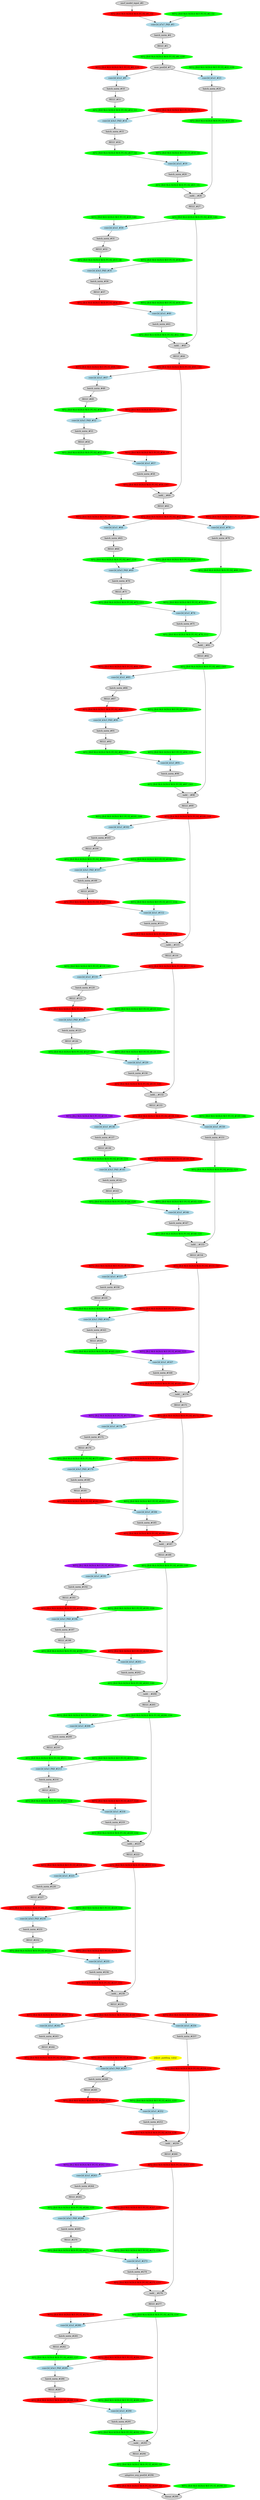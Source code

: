 strict digraph  {
"0 /nncf_model_input" [id=0, label="nncf_model_input_#0", scope="", style=filled, type=nncf_model_input];
"1 SymmetricQuantizer/symmetric_quantize" [color=red, id=1, label="AFQ_[B:4 M:S SGN:S W:N PC:N]_#1_G2", scope=SymmetricQuantizer, style=filled, type=symmetric_quantize];
"2 ResNet/NNCFConv2d[conv1]/ModuleDict[pre_ops]/UpdateWeight[0]/SymmetricQuantizer[op]/symmetric_quantize" [color=green, id=2, label="WFQ_[B:8 M:S SGN:S W:Y PC:Y]_#2_G2", scope="ResNet/NNCFConv2d[conv1]/ModuleDict[pre_ops]/UpdateWeight[0]/SymmetricQuantizer[op]", style=filled, type=symmetric_quantize];
"3 ResNet/NNCFConv2d[conv1]/conv2d" [color=lightblue, id=3, label="conv2d_k7x7_PAD_#3", scope="ResNet/NNCFConv2d[conv1]", style=filled, type=conv2d];
"4 ResNet/BatchNorm2d[bn1]/batch_norm" [id=4, label="batch_norm_#4", scope="ResNet/BatchNorm2d[bn1]", style=filled, type=batch_norm];
"5 ResNet/ReLU[relu]/RELU" [id=5, label="RELU_#5", scope="ResNet/ReLU[relu]", style=filled, type=RELU];
"6 ResNet/ReLU[relu]/AsymmetricQuantizer/asymmetric_quantize" [color=green, id=6, label="AFQ_[B:8 M:A SGN:S W:N PC:N]_#6_G39", scope="ResNet/ReLU[relu]/AsymmetricQuantizer", style=filled, type=asymmetric_quantize];
"7 ResNet/MaxPool2d[maxpool]/max_pool2d" [id=7, label="max_pool2d_#7", scope="ResNet/MaxPool2d[maxpool]", style=filled, type=max_pool2d];
"8 ResNet/Sequential[layer1]/Bottleneck[0]/NNCFConv2d[conv1]/ModuleDict[pre_ops]/UpdateWeight[0]/SymmetricQuantizer[op]/symmetric_quantize" [color=red, id=8, label="WFQ_[B:4 M:S SGN:S W:Y PC:Y]_#8_G39", scope="ResNet/Sequential[layer1]/Bottleneck[0]/NNCFConv2d[conv1]/ModuleDict[pre_ops]/UpdateWeight[0]/SymmetricQuantizer[op]", style=filled, type=symmetric_quantize];
"9 ResNet/Sequential[layer1]/Bottleneck[0]/NNCFConv2d[conv1]/conv2d" [color=lightblue, id=9, label="conv2d_k1x1_#9", scope="ResNet/Sequential[layer1]/Bottleneck[0]/NNCFConv2d[conv1]", style=filled, type=conv2d];
"10 ResNet/Sequential[layer1]/Bottleneck[0]/BatchNorm2d[bn1]/batch_norm" [id=10, label="batch_norm_#10", scope="ResNet/Sequential[layer1]/Bottleneck[0]/BatchNorm2d[bn1]", style=filled, type=batch_norm];
"11 ResNet/Sequential[layer1]/Bottleneck[0]/ReLU[relu]/RELU" [id=11, label="RELU_#11", scope="ResNet/Sequential[layer1]/Bottleneck[0]/ReLU[relu]", style=filled, type=RELU];
"12 ResNet/Sequential[layer1]/Bottleneck[0]/ReLU[relu]/AsymmetricQuantizer/asymmetric_quantize" [color=green, id=12, label="AFQ_[B:8 M:A SGN:S W:N PC:N]_#12_G3", scope="ResNet/Sequential[layer1]/Bottleneck[0]/ReLU[relu]/AsymmetricQuantizer", style=filled, type=asymmetric_quantize];
"13 ResNet/Sequential[layer1]/Bottleneck[0]/NNCFConv2d[conv2]/ModuleDict[pre_ops]/UpdateWeight[0]/SymmetricQuantizer[op]/symmetric_quantize" [color=red, id=13, label="WFQ_[B:4 M:S SGN:S W:Y PC:Y]_#13_G3", scope="ResNet/Sequential[layer1]/Bottleneck[0]/NNCFConv2d[conv2]/ModuleDict[pre_ops]/UpdateWeight[0]/SymmetricQuantizer[op]", style=filled, type=symmetric_quantize];
"14 ResNet/Sequential[layer1]/Bottleneck[0]/NNCFConv2d[conv2]/conv2d" [color=lightblue, id=14, label="conv2d_k3x3_PAD_#14", scope="ResNet/Sequential[layer1]/Bottleneck[0]/NNCFConv2d[conv2]", style=filled, type=conv2d];
"15 ResNet/Sequential[layer1]/Bottleneck[0]/BatchNorm2d[bn2]/batch_norm" [id=15, label="batch_norm_#15", scope="ResNet/Sequential[layer1]/Bottleneck[0]/BatchNorm2d[bn2]", style=filled, type=batch_norm];
"16 ResNet/Sequential[layer1]/Bottleneck[0]/ReLU[relu]/RELU" [id=16, label="RELU_#16", scope="ResNet/Sequential[layer1]/Bottleneck[0]/ReLU[relu]", style=filled, type=RELU];
"17 ResNet/Sequential[layer1]/Bottleneck[0]/ReLU[relu]/AsymmetricQuantizer/asymmetric_quantize" [color=green, id=17, label="AFQ_[B:8 M:A SGN:S W:N PC:N]_#17_G4", scope="ResNet/Sequential[layer1]/Bottleneck[0]/ReLU[relu]/AsymmetricQuantizer", style=filled, type=asymmetric_quantize];
"18 ResNet/Sequential[layer1]/Bottleneck[0]/NNCFConv2d[conv3]/ModuleDict[pre_ops]/UpdateWeight[0]/SymmetricQuantizer[op]/symmetric_quantize" [color=green, id=18, label="WFQ_[B:8 M:S SGN:S W:Y PC:Y]_#18_G4", scope="ResNet/Sequential[layer1]/Bottleneck[0]/NNCFConv2d[conv3]/ModuleDict[pre_ops]/UpdateWeight[0]/SymmetricQuantizer[op]", style=filled, type=symmetric_quantize];
"19 ResNet/Sequential[layer1]/Bottleneck[0]/NNCFConv2d[conv3]/conv2d" [color=lightblue, id=19, label="conv2d_k1x1_#19", scope="ResNet/Sequential[layer1]/Bottleneck[0]/NNCFConv2d[conv3]", style=filled, type=conv2d];
"20 ResNet/Sequential[layer1]/Bottleneck[0]/BatchNorm2d[bn3]/batch_norm" [id=20, label="batch_norm_#20", scope="ResNet/Sequential[layer1]/Bottleneck[0]/BatchNorm2d[bn3]", style=filled, type=batch_norm];
"21 ResNet/Sequential[layer1]/Bottleneck[0]/BatchNorm2d[bn3]/AsymmetricQuantizer/asymmetric_quantize" [color=green, id=21, label="AFQ_[B:8 M:A SGN:S W:N PC:N]_#21_G5", scope="ResNet/Sequential[layer1]/Bottleneck[0]/BatchNorm2d[bn3]/AsymmetricQuantizer", style=filled, type=asymmetric_quantize];
"22 ResNet/Sequential[layer1]/Bottleneck[0]/Sequential[downsample]/NNCFConv2d[0]/ModuleDict[pre_ops]/UpdateWeight[0]/SymmetricQuantizer[op]/symmetric_quantize" [color=green, id=22, label="WFQ_[B:8 M:S SGN:S W:Y PC:Y]_#22_G39", scope="ResNet/Sequential[layer1]/Bottleneck[0]/Sequential[downsample]/NNCFConv2d[0]/ModuleDict[pre_ops]/UpdateWeight[0]/SymmetricQuantizer[op]", style=filled, type=symmetric_quantize];
"23 ResNet/Sequential[layer1]/Bottleneck[0]/Sequential[downsample]/NNCFConv2d[0]/conv2d" [color=lightblue, id=23, label="conv2d_k1x1_#23", scope="ResNet/Sequential[layer1]/Bottleneck[0]/Sequential[downsample]/NNCFConv2d[0]", style=filled, type=conv2d];
"24 ResNet/Sequential[layer1]/Bottleneck[0]/Sequential[downsample]/BatchNorm2d[1]/batch_norm" [id=24, label="batch_norm_#24", scope="ResNet/Sequential[layer1]/Bottleneck[0]/Sequential[downsample]/BatchNorm2d[1]", style=filled, type=batch_norm];
"25 ResNet/Sequential[layer1]/Bottleneck[0]/Sequential[downsample]/BatchNorm2d[1]/AsymmetricQuantizer/asymmetric_quantize" [color=green, id=25, label="AFQ_[B:8 M:A SGN:S W:N PC:N]_#25_G5", scope="ResNet/Sequential[layer1]/Bottleneck[0]/Sequential[downsample]/BatchNorm2d[1]/AsymmetricQuantizer", style=filled, type=asymmetric_quantize];
"26 ResNet/Sequential[layer1]/Bottleneck[0]/__iadd__" [id=26, label="__iadd___#26", scope="ResNet/Sequential[layer1]/Bottleneck[0]", style=filled, type=__iadd__];
"27 ResNet/Sequential[layer1]/Bottleneck[0]/ReLU[relu]/RELU" [id=27, label="RELU_#27", scope="ResNet/Sequential[layer1]/Bottleneck[0]/ReLU[relu]", style=filled, type=RELU];
"28 ResNet/Sequential[layer1]/Bottleneck[0]/ReLU[relu]/AsymmetricQuantizer/asymmetric_quantize" [color=green, id=28, label="AFQ_[B:8 M:A SGN:S W:N PC:N]_#28_G40", scope="ResNet/Sequential[layer1]/Bottleneck[0]/ReLU[relu]/AsymmetricQuantizer", style=filled, type=asymmetric_quantize];
"29 ResNet/Sequential[layer1]/Bottleneck[1]/NNCFConv2d[conv1]/ModuleDict[pre_ops]/UpdateWeight[0]/SymmetricQuantizer[op]/symmetric_quantize" [color=green, id=29, label="WFQ_[B:8 M:S SGN:S W:Y PC:Y]_#29_G40", scope="ResNet/Sequential[layer1]/Bottleneck[1]/NNCFConv2d[conv1]/ModuleDict[pre_ops]/UpdateWeight[0]/SymmetricQuantizer[op]", style=filled, type=symmetric_quantize];
"30 ResNet/Sequential[layer1]/Bottleneck[1]/NNCFConv2d[conv1]/conv2d" [color=lightblue, id=30, label="conv2d_k1x1_#30", scope="ResNet/Sequential[layer1]/Bottleneck[1]/NNCFConv2d[conv1]", style=filled, type=conv2d];
"31 ResNet/Sequential[layer1]/Bottleneck[1]/BatchNorm2d[bn1]/batch_norm" [id=31, label="batch_norm_#31", scope="ResNet/Sequential[layer1]/Bottleneck[1]/BatchNorm2d[bn1]", style=filled, type=batch_norm];
"32 ResNet/Sequential[layer1]/Bottleneck[1]/ReLU[relu]/RELU" [id=32, label="RELU_#32", scope="ResNet/Sequential[layer1]/Bottleneck[1]/ReLU[relu]", style=filled, type=RELU];
"33 ResNet/Sequential[layer1]/Bottleneck[1]/ReLU[relu]/AsymmetricQuantizer/asymmetric_quantize" [color=green, id=33, label="AFQ_[B:8 M:A SGN:S W:N PC:N]_#33_G6", scope="ResNet/Sequential[layer1]/Bottleneck[1]/ReLU[relu]/AsymmetricQuantizer", style=filled, type=asymmetric_quantize];
"34 ResNet/Sequential[layer1]/Bottleneck[1]/NNCFConv2d[conv2]/ModuleDict[pre_ops]/UpdateWeight[0]/SymmetricQuantizer[op]/symmetric_quantize" [color=green, id=34, label="WFQ_[B:8 M:S SGN:S W:Y PC:Y]_#34_G6", scope="ResNet/Sequential[layer1]/Bottleneck[1]/NNCFConv2d[conv2]/ModuleDict[pre_ops]/UpdateWeight[0]/SymmetricQuantizer[op]", style=filled, type=symmetric_quantize];
"35 ResNet/Sequential[layer1]/Bottleneck[1]/NNCFConv2d[conv2]/conv2d" [color=lightblue, id=35, label="conv2d_k3x3_PAD_#35", scope="ResNet/Sequential[layer1]/Bottleneck[1]/NNCFConv2d[conv2]", style=filled, type=conv2d];
"36 ResNet/Sequential[layer1]/Bottleneck[1]/BatchNorm2d[bn2]/batch_norm" [id=36, label="batch_norm_#36", scope="ResNet/Sequential[layer1]/Bottleneck[1]/BatchNorm2d[bn2]", style=filled, type=batch_norm];
"37 ResNet/Sequential[layer1]/Bottleneck[1]/ReLU[relu]/RELU" [id=37, label="RELU_#37", scope="ResNet/Sequential[layer1]/Bottleneck[1]/ReLU[relu]", style=filled, type=RELU];
"38 ResNet/Sequential[layer1]/Bottleneck[1]/ReLU[relu]/SymmetricQuantizer/symmetric_quantize" [color=red, id=38, label="AFQ_[B:4 M:S SGN:U W:N PC:N]_#38_G7", scope="ResNet/Sequential[layer1]/Bottleneck[1]/ReLU[relu]/SymmetricQuantizer", style=filled, type=symmetric_quantize];
"39 ResNet/Sequential[layer1]/Bottleneck[1]/NNCFConv2d[conv3]/ModuleDict[pre_ops]/UpdateWeight[0]/SymmetricQuantizer[op]/symmetric_quantize" [color=green, id=39, label="WFQ_[B:8 M:S SGN:S W:Y PC:Y]_#39_G7", scope="ResNet/Sequential[layer1]/Bottleneck[1]/NNCFConv2d[conv3]/ModuleDict[pre_ops]/UpdateWeight[0]/SymmetricQuantizer[op]", style=filled, type=symmetric_quantize];
"40 ResNet/Sequential[layer1]/Bottleneck[1]/NNCFConv2d[conv3]/conv2d" [color=lightblue, id=40, label="conv2d_k1x1_#40", scope="ResNet/Sequential[layer1]/Bottleneck[1]/NNCFConv2d[conv3]", style=filled, type=conv2d];
"41 ResNet/Sequential[layer1]/Bottleneck[1]/BatchNorm2d[bn3]/batch_norm" [id=41, label="batch_norm_#41", scope="ResNet/Sequential[layer1]/Bottleneck[1]/BatchNorm2d[bn3]", style=filled, type=batch_norm];
"42 ResNet/Sequential[layer1]/Bottleneck[1]/BatchNorm2d[bn3]/AsymmetricQuantizer/asymmetric_quantize" [color=green, id=42, label="AFQ_[B:8 M:A SGN:S W:N PC:N]_#42_G40", scope="ResNet/Sequential[layer1]/Bottleneck[1]/BatchNorm2d[bn3]/AsymmetricQuantizer", style=filled, type=asymmetric_quantize];
"43 ResNet/Sequential[layer1]/Bottleneck[1]/__iadd__" [id=43, label="__iadd___#43", scope="ResNet/Sequential[layer1]/Bottleneck[1]", style=filled, type=__iadd__];
"44 ResNet/Sequential[layer1]/Bottleneck[1]/ReLU[relu]/RELU" [id=44, label="RELU_#44", scope="ResNet/Sequential[layer1]/Bottleneck[1]/ReLU[relu]", style=filled, type=RELU];
"45 ResNet/Sequential[layer1]/Bottleneck[1]/ReLU[relu]/SymmetricQuantizer/symmetric_quantize" [color=red, id=45, label="AFQ_[B:4 M:S SGN:S W:N PC:N]_#45_G41", scope="ResNet/Sequential[layer1]/Bottleneck[1]/ReLU[relu]/SymmetricQuantizer", style=filled, type=symmetric_quantize];
"46 ResNet/Sequential[layer1]/Bottleneck[2]/NNCFConv2d[conv1]/ModuleDict[pre_ops]/UpdateWeight[0]/SymmetricQuantizer[op]/symmetric_quantize" [color=red, id=46, label="WFQ_[B:4 M:S SGN:S W:Y PC:Y]_#46_G41", scope="ResNet/Sequential[layer1]/Bottleneck[2]/NNCFConv2d[conv1]/ModuleDict[pre_ops]/UpdateWeight[0]/SymmetricQuantizer[op]", style=filled, type=symmetric_quantize];
"47 ResNet/Sequential[layer1]/Bottleneck[2]/NNCFConv2d[conv1]/conv2d" [color=lightblue, id=47, label="conv2d_k1x1_#47", scope="ResNet/Sequential[layer1]/Bottleneck[2]/NNCFConv2d[conv1]", style=filled, type=conv2d];
"48 ResNet/Sequential[layer1]/Bottleneck[2]/BatchNorm2d[bn1]/batch_norm" [id=48, label="batch_norm_#48", scope="ResNet/Sequential[layer1]/Bottleneck[2]/BatchNorm2d[bn1]", style=filled, type=batch_norm];
"49 ResNet/Sequential[layer1]/Bottleneck[2]/ReLU[relu]/RELU" [id=49, label="RELU_#49", scope="ResNet/Sequential[layer1]/Bottleneck[2]/ReLU[relu]", style=filled, type=RELU];
"50 ResNet/Sequential[layer1]/Bottleneck[2]/ReLU[relu]/AsymmetricQuantizer/asymmetric_quantize" [color=green, id=50, label="AFQ_[B:8 M:A SGN:S W:N PC:N]_#50_G8", scope="ResNet/Sequential[layer1]/Bottleneck[2]/ReLU[relu]/AsymmetricQuantizer", style=filled, type=asymmetric_quantize];
"51 ResNet/Sequential[layer1]/Bottleneck[2]/NNCFConv2d[conv2]/ModuleDict[pre_ops]/UpdateWeight[0]/SymmetricQuantizer[op]/symmetric_quantize" [color=red, id=51, label="WFQ_[B:4 M:S SGN:S W:Y PC:Y]_#51_G8", scope="ResNet/Sequential[layer1]/Bottleneck[2]/NNCFConv2d[conv2]/ModuleDict[pre_ops]/UpdateWeight[0]/SymmetricQuantizer[op]", style=filled, type=symmetric_quantize];
"52 ResNet/Sequential[layer1]/Bottleneck[2]/NNCFConv2d[conv2]/conv2d" [color=lightblue, id=52, label="conv2d_k3x3_PAD_#52", scope="ResNet/Sequential[layer1]/Bottleneck[2]/NNCFConv2d[conv2]", style=filled, type=conv2d];
"53 ResNet/Sequential[layer1]/Bottleneck[2]/BatchNorm2d[bn2]/batch_norm" [id=53, label="batch_norm_#53", scope="ResNet/Sequential[layer1]/Bottleneck[2]/BatchNorm2d[bn2]", style=filled, type=batch_norm];
"54 ResNet/Sequential[layer1]/Bottleneck[2]/ReLU[relu]/RELU" [id=54, label="RELU_#54", scope="ResNet/Sequential[layer1]/Bottleneck[2]/ReLU[relu]", style=filled, type=RELU];
"55 ResNet/Sequential[layer1]/Bottleneck[2]/ReLU[relu]/AsymmetricQuantizer/asymmetric_quantize" [color=green, id=55, label="AFQ_[B:8 M:A SGN:S W:N PC:N]_#55_G9", scope="ResNet/Sequential[layer1]/Bottleneck[2]/ReLU[relu]/AsymmetricQuantizer", style=filled, type=asymmetric_quantize];
"56 ResNet/Sequential[layer1]/Bottleneck[2]/NNCFConv2d[conv3]/ModuleDict[pre_ops]/UpdateWeight[0]/SymmetricQuantizer[op]/symmetric_quantize" [color=red, id=56, label="WFQ_[B:4 M:S SGN:S W:Y PC:Y]_#56_G9", scope="ResNet/Sequential[layer1]/Bottleneck[2]/NNCFConv2d[conv3]/ModuleDict[pre_ops]/UpdateWeight[0]/SymmetricQuantizer[op]", style=filled, type=symmetric_quantize];
"57 ResNet/Sequential[layer1]/Bottleneck[2]/NNCFConv2d[conv3]/conv2d" [color=lightblue, id=57, label="conv2d_k1x1_#57", scope="ResNet/Sequential[layer1]/Bottleneck[2]/NNCFConv2d[conv3]", style=filled, type=conv2d];
"58 ResNet/Sequential[layer1]/Bottleneck[2]/BatchNorm2d[bn3]/batch_norm" [id=58, label="batch_norm_#58", scope="ResNet/Sequential[layer1]/Bottleneck[2]/BatchNorm2d[bn3]", style=filled, type=batch_norm];
"59 ResNet/Sequential[layer1]/Bottleneck[2]/BatchNorm2d[bn3]/SymmetricQuantizer/symmetric_quantize" [color=red, id=59, label="AFQ_[B:4 M:S SGN:S W:N PC:N]_#59_G41", scope="ResNet/Sequential[layer1]/Bottleneck[2]/BatchNorm2d[bn3]/SymmetricQuantizer", style=filled, type=symmetric_quantize];
"60 ResNet/Sequential[layer1]/Bottleneck[2]/__iadd__" [id=60, label="__iadd___#60", scope="ResNet/Sequential[layer1]/Bottleneck[2]", style=filled, type=__iadd__];
"61 ResNet/Sequential[layer1]/Bottleneck[2]/ReLU[relu]/RELU" [id=61, label="RELU_#61", scope="ResNet/Sequential[layer1]/Bottleneck[2]/ReLU[relu]", style=filled, type=RELU];
"62 ResNet/Sequential[layer1]/Bottleneck[2]/ReLU[relu]/SymmetricQuantizer/symmetric_quantize" [color=red, id=62, label="AFQ_[B:4 M:S SGN:U W:N PC:N]_#62_G42", scope="ResNet/Sequential[layer1]/Bottleneck[2]/ReLU[relu]/SymmetricQuantizer", style=filled, type=symmetric_quantize];
"63 ResNet/Sequential[layer2]/Bottleneck[0]/NNCFConv2d[conv1]/ModuleDict[pre_ops]/UpdateWeight[0]/SymmetricQuantizer[op]/symmetric_quantize" [color=red, id=63, label="WFQ_[B:4 M:S SGN:S W:Y PC:Y]_#63_G42", scope="ResNet/Sequential[layer2]/Bottleneck[0]/NNCFConv2d[conv1]/ModuleDict[pre_ops]/UpdateWeight[0]/SymmetricQuantizer[op]", style=filled, type=symmetric_quantize];
"64 ResNet/Sequential[layer2]/Bottleneck[0]/NNCFConv2d[conv1]/conv2d" [color=lightblue, id=64, label="conv2d_k1x1_#64", scope="ResNet/Sequential[layer2]/Bottleneck[0]/NNCFConv2d[conv1]", style=filled, type=conv2d];
"65 ResNet/Sequential[layer2]/Bottleneck[0]/BatchNorm2d[bn1]/batch_norm" [id=65, label="batch_norm_#65", scope="ResNet/Sequential[layer2]/Bottleneck[0]/BatchNorm2d[bn1]", style=filled, type=batch_norm];
"66 ResNet/Sequential[layer2]/Bottleneck[0]/ReLU[relu]/RELU" [id=66, label="RELU_#66", scope="ResNet/Sequential[layer2]/Bottleneck[0]/ReLU[relu]", style=filled, type=RELU];
"67 ResNet/Sequential[layer2]/Bottleneck[0]/ReLU[relu]/AsymmetricQuantizer/asymmetric_quantize" [color=green, id=67, label="AFQ_[B:8 M:A SGN:S W:N PC:N]_#67_G10", scope="ResNet/Sequential[layer2]/Bottleneck[0]/ReLU[relu]/AsymmetricQuantizer", style=filled, type=asymmetric_quantize];
"68 ResNet/Sequential[layer2]/Bottleneck[0]/NNCFConv2d[conv2]/ModuleDict[pre_ops]/UpdateWeight[0]/SymmetricQuantizer[op]/symmetric_quantize" [color=green, id=68, label="WFQ_[B:8 M:S SGN:S W:Y PC:Y]_#68_G10", scope="ResNet/Sequential[layer2]/Bottleneck[0]/NNCFConv2d[conv2]/ModuleDict[pre_ops]/UpdateWeight[0]/SymmetricQuantizer[op]", style=filled, type=symmetric_quantize];
"69 ResNet/Sequential[layer2]/Bottleneck[0]/NNCFConv2d[conv2]/conv2d" [color=lightblue, id=69, label="conv2d_k3x3_PAD_#69", scope="ResNet/Sequential[layer2]/Bottleneck[0]/NNCFConv2d[conv2]", style=filled, type=conv2d];
"70 ResNet/Sequential[layer2]/Bottleneck[0]/BatchNorm2d[bn2]/batch_norm" [id=70, label="batch_norm_#70", scope="ResNet/Sequential[layer2]/Bottleneck[0]/BatchNorm2d[bn2]", style=filled, type=batch_norm];
"71 ResNet/Sequential[layer2]/Bottleneck[0]/ReLU[relu]/RELU" [id=71, label="RELU_#71", scope="ResNet/Sequential[layer2]/Bottleneck[0]/ReLU[relu]", style=filled, type=RELU];
"72 ResNet/Sequential[layer2]/Bottleneck[0]/ReLU[relu]/AsymmetricQuantizer/asymmetric_quantize" [color=green, id=72, label="AFQ_[B:8 M:A SGN:S W:N PC:N]_#72_G11", scope="ResNet/Sequential[layer2]/Bottleneck[0]/ReLU[relu]/AsymmetricQuantizer", style=filled, type=asymmetric_quantize];
"73 ResNet/Sequential[layer2]/Bottleneck[0]/NNCFConv2d[conv3]/ModuleDict[pre_ops]/UpdateWeight[0]/SymmetricQuantizer[op]/symmetric_quantize" [color=green, id=73, label="WFQ_[B:8 M:S SGN:S W:Y PC:Y]_#73_G11", scope="ResNet/Sequential[layer2]/Bottleneck[0]/NNCFConv2d[conv3]/ModuleDict[pre_ops]/UpdateWeight[0]/SymmetricQuantizer[op]", style=filled, type=symmetric_quantize];
"74 ResNet/Sequential[layer2]/Bottleneck[0]/NNCFConv2d[conv3]/conv2d" [color=lightblue, id=74, label="conv2d_k1x1_#74", scope="ResNet/Sequential[layer2]/Bottleneck[0]/NNCFConv2d[conv3]", style=filled, type=conv2d];
"75 ResNet/Sequential[layer2]/Bottleneck[0]/BatchNorm2d[bn3]/batch_norm" [id=75, label="batch_norm_#75", scope="ResNet/Sequential[layer2]/Bottleneck[0]/BatchNorm2d[bn3]", style=filled, type=batch_norm];
"76 ResNet/Sequential[layer2]/Bottleneck[0]/BatchNorm2d[bn3]/AsymmetricQuantizer/asymmetric_quantize" [color=green, id=76, label="AFQ_[B:8 M:A SGN:S W:N PC:N]_#76_G12", scope="ResNet/Sequential[layer2]/Bottleneck[0]/BatchNorm2d[bn3]/AsymmetricQuantizer", style=filled, type=asymmetric_quantize];
"77 ResNet/Sequential[layer2]/Bottleneck[0]/Sequential[downsample]/NNCFConv2d[0]/ModuleDict[pre_ops]/UpdateWeight[0]/SymmetricQuantizer[op]/symmetric_quantize" [color=red, id=77, label="WFQ_[B:4 M:S SGN:S W:Y PC:Y]_#77_G42", scope="ResNet/Sequential[layer2]/Bottleneck[0]/Sequential[downsample]/NNCFConv2d[0]/ModuleDict[pre_ops]/UpdateWeight[0]/SymmetricQuantizer[op]", style=filled, type=symmetric_quantize];
"78 ResNet/Sequential[layer2]/Bottleneck[0]/Sequential[downsample]/NNCFConv2d[0]/conv2d" [color=lightblue, id=78, label="conv2d_k1x1_#78", scope="ResNet/Sequential[layer2]/Bottleneck[0]/Sequential[downsample]/NNCFConv2d[0]", style=filled, type=conv2d];
"79 ResNet/Sequential[layer2]/Bottleneck[0]/Sequential[downsample]/BatchNorm2d[1]/batch_norm" [id=79, label="batch_norm_#79", scope="ResNet/Sequential[layer2]/Bottleneck[0]/Sequential[downsample]/BatchNorm2d[1]", style=filled, type=batch_norm];
"80 ResNet/Sequential[layer2]/Bottleneck[0]/Sequential[downsample]/BatchNorm2d[1]/AsymmetricQuantizer/asymmetric_quantize" [color=green, id=80, label="AFQ_[B:8 M:A SGN:S W:N PC:N]_#80_G12", scope="ResNet/Sequential[layer2]/Bottleneck[0]/Sequential[downsample]/BatchNorm2d[1]/AsymmetricQuantizer", style=filled, type=asymmetric_quantize];
"81 ResNet/Sequential[layer2]/Bottleneck[0]/__iadd__" [id=81, label="__iadd___#81", scope="ResNet/Sequential[layer2]/Bottleneck[0]", style=filled, type=__iadd__];
"82 ResNet/Sequential[layer2]/Bottleneck[0]/ReLU[relu]/RELU" [id=82, label="RELU_#82", scope="ResNet/Sequential[layer2]/Bottleneck[0]/ReLU[relu]", style=filled, type=RELU];
"83 ResNet/Sequential[layer2]/Bottleneck[0]/ReLU[relu]/AsymmetricQuantizer/asymmetric_quantize" [color=green, id=83, label="AFQ_[B:8 M:A SGN:S W:N PC:N]_#83_G43", scope="ResNet/Sequential[layer2]/Bottleneck[0]/ReLU[relu]/AsymmetricQuantizer", style=filled, type=asymmetric_quantize];
"84 ResNet/Sequential[layer2]/Bottleneck[1]/NNCFConv2d[conv1]/ModuleDict[pre_ops]/UpdateWeight[0]/SymmetricQuantizer[op]/symmetric_quantize" [color=red, id=84, label="WFQ_[B:4 M:S SGN:S W:Y PC:Y]_#84_G43", scope="ResNet/Sequential[layer2]/Bottleneck[1]/NNCFConv2d[conv1]/ModuleDict[pre_ops]/UpdateWeight[0]/SymmetricQuantizer[op]", style=filled, type=symmetric_quantize];
"85 ResNet/Sequential[layer2]/Bottleneck[1]/NNCFConv2d[conv1]/conv2d" [color=lightblue, id=85, label="conv2d_k1x1_#85", scope="ResNet/Sequential[layer2]/Bottleneck[1]/NNCFConv2d[conv1]", style=filled, type=conv2d];
"86 ResNet/Sequential[layer2]/Bottleneck[1]/BatchNorm2d[bn1]/batch_norm" [id=86, label="batch_norm_#86", scope="ResNet/Sequential[layer2]/Bottleneck[1]/BatchNorm2d[bn1]", style=filled, type=batch_norm];
"87 ResNet/Sequential[layer2]/Bottleneck[1]/ReLU[relu]/RELU" [id=87, label="RELU_#87", scope="ResNet/Sequential[layer2]/Bottleneck[1]/ReLU[relu]", style=filled, type=RELU];
"88 ResNet/Sequential[layer2]/Bottleneck[1]/ReLU[relu]/SymmetricQuantizer/symmetric_quantize" [color=red, id=88, label="AFQ_[B:4 M:S SGN:U W:N PC:N]_#88_G13", scope="ResNet/Sequential[layer2]/Bottleneck[1]/ReLU[relu]/SymmetricQuantizer", style=filled, type=symmetric_quantize];
"89 ResNet/Sequential[layer2]/Bottleneck[1]/NNCFConv2d[conv2]/ModuleDict[pre_ops]/UpdateWeight[0]/SymmetricQuantizer[op]/symmetric_quantize" [color=green, id=89, label="WFQ_[B:8 M:S SGN:S W:Y PC:Y]_#89_G13", scope="ResNet/Sequential[layer2]/Bottleneck[1]/NNCFConv2d[conv2]/ModuleDict[pre_ops]/UpdateWeight[0]/SymmetricQuantizer[op]", style=filled, type=symmetric_quantize];
"90 ResNet/Sequential[layer2]/Bottleneck[1]/NNCFConv2d[conv2]/conv2d" [color=lightblue, id=90, label="conv2d_k3x3_PAD_#90", scope="ResNet/Sequential[layer2]/Bottleneck[1]/NNCFConv2d[conv2]", style=filled, type=conv2d];
"91 ResNet/Sequential[layer2]/Bottleneck[1]/BatchNorm2d[bn2]/batch_norm" [id=91, label="batch_norm_#91", scope="ResNet/Sequential[layer2]/Bottleneck[1]/BatchNorm2d[bn2]", style=filled, type=batch_norm];
"92 ResNet/Sequential[layer2]/Bottleneck[1]/ReLU[relu]/RELU" [id=92, label="RELU_#92", scope="ResNet/Sequential[layer2]/Bottleneck[1]/ReLU[relu]", style=filled, type=RELU];
"93 ResNet/Sequential[layer2]/Bottleneck[1]/ReLU[relu]/AsymmetricQuantizer/asymmetric_quantize" [color=green, id=93, label="AFQ_[B:8 M:A SGN:S W:N PC:N]_#93_G14", scope="ResNet/Sequential[layer2]/Bottleneck[1]/ReLU[relu]/AsymmetricQuantizer", style=filled, type=asymmetric_quantize];
"94 ResNet/Sequential[layer2]/Bottleneck[1]/NNCFConv2d[conv3]/ModuleDict[pre_ops]/UpdateWeight[0]/SymmetricQuantizer[op]/symmetric_quantize" [color=green, id=94, label="WFQ_[B:8 M:S SGN:S W:Y PC:Y]_#94_G14", scope="ResNet/Sequential[layer2]/Bottleneck[1]/NNCFConv2d[conv3]/ModuleDict[pre_ops]/UpdateWeight[0]/SymmetricQuantizer[op]", style=filled, type=symmetric_quantize];
"95 ResNet/Sequential[layer2]/Bottleneck[1]/NNCFConv2d[conv3]/conv2d" [color=lightblue, id=95, label="conv2d_k1x1_#95", scope="ResNet/Sequential[layer2]/Bottleneck[1]/NNCFConv2d[conv3]", style=filled, type=conv2d];
"96 ResNet/Sequential[layer2]/Bottleneck[1]/BatchNorm2d[bn3]/batch_norm" [id=96, label="batch_norm_#96", scope="ResNet/Sequential[layer2]/Bottleneck[1]/BatchNorm2d[bn3]", style=filled, type=batch_norm];
"97 ResNet/Sequential[layer2]/Bottleneck[1]/BatchNorm2d[bn3]/AsymmetricQuantizer/asymmetric_quantize" [color=green, id=97, label="AFQ_[B:8 M:A SGN:S W:N PC:N]_#97_G43", scope="ResNet/Sequential[layer2]/Bottleneck[1]/BatchNorm2d[bn3]/AsymmetricQuantizer", style=filled, type=asymmetric_quantize];
"98 ResNet/Sequential[layer2]/Bottleneck[1]/__iadd__" [id=98, label="__iadd___#98", scope="ResNet/Sequential[layer2]/Bottleneck[1]", style=filled, type=__iadd__];
"99 ResNet/Sequential[layer2]/Bottleneck[1]/ReLU[relu]/RELU" [id=99, label="RELU_#99", scope="ResNet/Sequential[layer2]/Bottleneck[1]/ReLU[relu]", style=filled, type=RELU];
"100 ResNet/Sequential[layer2]/Bottleneck[1]/ReLU[relu]/SymmetricQuantizer/symmetric_quantize" [color=red, id=100, label="AFQ_[B:4 M:S SGN:S W:N PC:N]_#100_G44", scope="ResNet/Sequential[layer2]/Bottleneck[1]/ReLU[relu]/SymmetricQuantizer", style=filled, type=symmetric_quantize];
"101 ResNet/Sequential[layer2]/Bottleneck[2]/NNCFConv2d[conv1]/ModuleDict[pre_ops]/UpdateWeight[0]/SymmetricQuantizer[op]/symmetric_quantize" [color=green, id=101, label="WFQ_[B:8 M:S SGN:S W:Y PC:Y]_#101_G44", scope="ResNet/Sequential[layer2]/Bottleneck[2]/NNCFConv2d[conv1]/ModuleDict[pre_ops]/UpdateWeight[0]/SymmetricQuantizer[op]", style=filled, type=symmetric_quantize];
"102 ResNet/Sequential[layer2]/Bottleneck[2]/NNCFConv2d[conv1]/conv2d" [color=lightblue, id=102, label="conv2d_k1x1_#102", scope="ResNet/Sequential[layer2]/Bottleneck[2]/NNCFConv2d[conv1]", style=filled, type=conv2d];
"103 ResNet/Sequential[layer2]/Bottleneck[2]/BatchNorm2d[bn1]/batch_norm" [id=103, label="batch_norm_#103", scope="ResNet/Sequential[layer2]/Bottleneck[2]/BatchNorm2d[bn1]", style=filled, type=batch_norm];
"104 ResNet/Sequential[layer2]/Bottleneck[2]/ReLU[relu]/RELU" [id=104, label="RELU_#104", scope="ResNet/Sequential[layer2]/Bottleneck[2]/ReLU[relu]", style=filled, type=RELU];
"105 ResNet/Sequential[layer2]/Bottleneck[2]/ReLU[relu]/AsymmetricQuantizer/asymmetric_quantize" [color=green, id=105, label="AFQ_[B:8 M:A SGN:S W:N PC:N]_#105_G15", scope="ResNet/Sequential[layer2]/Bottleneck[2]/ReLU[relu]/AsymmetricQuantizer", style=filled, type=asymmetric_quantize];
"106 ResNet/Sequential[layer2]/Bottleneck[2]/NNCFConv2d[conv2]/ModuleDict[pre_ops]/UpdateWeight[0]/SymmetricQuantizer[op]/symmetric_quantize" [color=green, id=106, label="WFQ_[B:8 M:S SGN:S W:Y PC:Y]_#106_G15", scope="ResNet/Sequential[layer2]/Bottleneck[2]/NNCFConv2d[conv2]/ModuleDict[pre_ops]/UpdateWeight[0]/SymmetricQuantizer[op]", style=filled, type=symmetric_quantize];
"107 ResNet/Sequential[layer2]/Bottleneck[2]/NNCFConv2d[conv2]/conv2d" [color=lightblue, id=107, label="conv2d_k3x3_PAD_#107", scope="ResNet/Sequential[layer2]/Bottleneck[2]/NNCFConv2d[conv2]", style=filled, type=conv2d];
"108 ResNet/Sequential[layer2]/Bottleneck[2]/BatchNorm2d[bn2]/batch_norm" [id=108, label="batch_norm_#108", scope="ResNet/Sequential[layer2]/Bottleneck[2]/BatchNorm2d[bn2]", style=filled, type=batch_norm];
"109 ResNet/Sequential[layer2]/Bottleneck[2]/ReLU[relu]/RELU" [id=109, label="RELU_#109", scope="ResNet/Sequential[layer2]/Bottleneck[2]/ReLU[relu]", style=filled, type=RELU];
"110 ResNet/Sequential[layer2]/Bottleneck[2]/ReLU[relu]/SymmetricQuantizer/symmetric_quantize" [color=red, id=110, label="AFQ_[B:4 M:S SGN:U W:N PC:N]_#110_G16", scope="ResNet/Sequential[layer2]/Bottleneck[2]/ReLU[relu]/SymmetricQuantizer", style=filled, type=symmetric_quantize];
"111 ResNet/Sequential[layer2]/Bottleneck[2]/NNCFConv2d[conv3]/ModuleDict[pre_ops]/UpdateWeight[0]/SymmetricQuantizer[op]/symmetric_quantize" [color=green, id=111, label="WFQ_[B:8 M:S SGN:S W:Y PC:Y]_#111_G16", scope="ResNet/Sequential[layer2]/Bottleneck[2]/NNCFConv2d[conv3]/ModuleDict[pre_ops]/UpdateWeight[0]/SymmetricQuantizer[op]", style=filled, type=symmetric_quantize];
"112 ResNet/Sequential[layer2]/Bottleneck[2]/NNCFConv2d[conv3]/conv2d" [color=lightblue, id=112, label="conv2d_k1x1_#112", scope="ResNet/Sequential[layer2]/Bottleneck[2]/NNCFConv2d[conv3]", style=filled, type=conv2d];
"113 ResNet/Sequential[layer2]/Bottleneck[2]/BatchNorm2d[bn3]/batch_norm" [id=113, label="batch_norm_#113", scope="ResNet/Sequential[layer2]/Bottleneck[2]/BatchNorm2d[bn3]", style=filled, type=batch_norm];
"114 ResNet/Sequential[layer2]/Bottleneck[2]/BatchNorm2d[bn3]/SymmetricQuantizer/symmetric_quantize" [color=red, id=114, label="AFQ_[B:4 M:S SGN:S W:N PC:N]_#114_G44", scope="ResNet/Sequential[layer2]/Bottleneck[2]/BatchNorm2d[bn3]/SymmetricQuantizer", style=filled, type=symmetric_quantize];
"115 ResNet/Sequential[layer2]/Bottleneck[2]/__iadd__" [id=115, label="__iadd___#115", scope="ResNet/Sequential[layer2]/Bottleneck[2]", style=filled, type=__iadd__];
"116 ResNet/Sequential[layer2]/Bottleneck[2]/ReLU[relu]/RELU" [id=116, label="RELU_#116", scope="ResNet/Sequential[layer2]/Bottleneck[2]/ReLU[relu]", style=filled, type=RELU];
"117 ResNet/Sequential[layer2]/Bottleneck[2]/ReLU[relu]/SymmetricQuantizer/symmetric_quantize" [color=red, id=117, label="AFQ_[B:4 M:S SGN:S W:N PC:N]_#117_G45", scope="ResNet/Sequential[layer2]/Bottleneck[2]/ReLU[relu]/SymmetricQuantizer", style=filled, type=symmetric_quantize];
"118 ResNet/Sequential[layer2]/Bottleneck[3]/NNCFConv2d[conv1]/ModuleDict[pre_ops]/UpdateWeight[0]/SymmetricQuantizer[op]/symmetric_quantize" [color=green, id=118, label="WFQ_[B:8 M:S SGN:S W:Y PC:Y]_#118_G45", scope="ResNet/Sequential[layer2]/Bottleneck[3]/NNCFConv2d[conv1]/ModuleDict[pre_ops]/UpdateWeight[0]/SymmetricQuantizer[op]", style=filled, type=symmetric_quantize];
"119 ResNet/Sequential[layer2]/Bottleneck[3]/NNCFConv2d[conv1]/conv2d" [color=lightblue, id=119, label="conv2d_k1x1_#119", scope="ResNet/Sequential[layer2]/Bottleneck[3]/NNCFConv2d[conv1]", style=filled, type=conv2d];
"120 ResNet/Sequential[layer2]/Bottleneck[3]/BatchNorm2d[bn1]/batch_norm" [id=120, label="batch_norm_#120", scope="ResNet/Sequential[layer2]/Bottleneck[3]/BatchNorm2d[bn1]", style=filled, type=batch_norm];
"121 ResNet/Sequential[layer2]/Bottleneck[3]/ReLU[relu]/RELU" [id=121, label="RELU_#121", scope="ResNet/Sequential[layer2]/Bottleneck[3]/ReLU[relu]", style=filled, type=RELU];
"122 ResNet/Sequential[layer2]/Bottleneck[3]/ReLU[relu]/SymmetricQuantizer/symmetric_quantize" [color=red, id=122, label="AFQ_[B:4 M:S SGN:U W:N PC:N]_#122_G17", scope="ResNet/Sequential[layer2]/Bottleneck[3]/ReLU[relu]/SymmetricQuantizer", style=filled, type=symmetric_quantize];
"123 ResNet/Sequential[layer2]/Bottleneck[3]/NNCFConv2d[conv2]/ModuleDict[pre_ops]/UpdateWeight[0]/SymmetricQuantizer[op]/symmetric_quantize" [color=green, id=123, label="WFQ_[B:8 M:S SGN:S W:Y PC:Y]_#123_G17", scope="ResNet/Sequential[layer2]/Bottleneck[3]/NNCFConv2d[conv2]/ModuleDict[pre_ops]/UpdateWeight[0]/SymmetricQuantizer[op]", style=filled, type=symmetric_quantize];
"124 ResNet/Sequential[layer2]/Bottleneck[3]/NNCFConv2d[conv2]/conv2d" [color=lightblue, id=124, label="conv2d_k3x3_PAD_#124", scope="ResNet/Sequential[layer2]/Bottleneck[3]/NNCFConv2d[conv2]", style=filled, type=conv2d];
"125 ResNet/Sequential[layer2]/Bottleneck[3]/BatchNorm2d[bn2]/batch_norm" [id=125, label="batch_norm_#125", scope="ResNet/Sequential[layer2]/Bottleneck[3]/BatchNorm2d[bn2]", style=filled, type=batch_norm];
"126 ResNet/Sequential[layer2]/Bottleneck[3]/ReLU[relu]/RELU" [id=126, label="RELU_#126", scope="ResNet/Sequential[layer2]/Bottleneck[3]/ReLU[relu]", style=filled, type=RELU];
"127 ResNet/Sequential[layer2]/Bottleneck[3]/ReLU[relu]/AsymmetricQuantizer/asymmetric_quantize" [color=green, id=127, label="AFQ_[B:8 M:A SGN:S W:N PC:N]_#127_G18", scope="ResNet/Sequential[layer2]/Bottleneck[3]/ReLU[relu]/AsymmetricQuantizer", style=filled, type=asymmetric_quantize];
"128 ResNet/Sequential[layer2]/Bottleneck[3]/NNCFConv2d[conv3]/ModuleDict[pre_ops]/UpdateWeight[0]/SymmetricQuantizer[op]/symmetric_quantize" [color=green, id=128, label="WFQ_[B:8 M:S SGN:S W:Y PC:Y]_#128_G18", scope="ResNet/Sequential[layer2]/Bottleneck[3]/NNCFConv2d[conv3]/ModuleDict[pre_ops]/UpdateWeight[0]/SymmetricQuantizer[op]", style=filled, type=symmetric_quantize];
"129 ResNet/Sequential[layer2]/Bottleneck[3]/NNCFConv2d[conv3]/conv2d" [color=lightblue, id=129, label="conv2d_k1x1_#129", scope="ResNet/Sequential[layer2]/Bottleneck[3]/NNCFConv2d[conv3]", style=filled, type=conv2d];
"130 ResNet/Sequential[layer2]/Bottleneck[3]/BatchNorm2d[bn3]/batch_norm" [id=130, label="batch_norm_#130", scope="ResNet/Sequential[layer2]/Bottleneck[3]/BatchNorm2d[bn3]", style=filled, type=batch_norm];
"131 ResNet/Sequential[layer2]/Bottleneck[3]/BatchNorm2d[bn3]/SymmetricQuantizer/symmetric_quantize" [color=red, id=131, label="AFQ_[B:4 M:S SGN:S W:N PC:N]_#131_G45", scope="ResNet/Sequential[layer2]/Bottleneck[3]/BatchNorm2d[bn3]/SymmetricQuantizer", style=filled, type=symmetric_quantize];
"132 ResNet/Sequential[layer2]/Bottleneck[3]/__iadd__" [id=132, label="__iadd___#132", scope="ResNet/Sequential[layer2]/Bottleneck[3]", style=filled, type=__iadd__];
"133 ResNet/Sequential[layer2]/Bottleneck[3]/ReLU[relu]/RELU" [id=133, label="RELU_#133", scope="ResNet/Sequential[layer2]/Bottleneck[3]/ReLU[relu]", style=filled, type=RELU];
"134 ResNet/Sequential[layer2]/Bottleneck[3]/ReLU[relu]/SymmetricQuantizer/symmetric_quantize" [color=red, id=134, label="AFQ_[B:4 M:S SGN:U W:N PC:N]_#134_G46", scope="ResNet/Sequential[layer2]/Bottleneck[3]/ReLU[relu]/SymmetricQuantizer", style=filled, type=symmetric_quantize];
"135 ResNet/Sequential[layer3]/Bottleneck[0]/NNCFConv2d[conv1]/ModuleDict[pre_ops]/UpdateWeight[0]/SymmetricQuantizer[op]/symmetric_quantize" [color=purple, id=135, label="WFQ_[B:2 M:S SGN:S W:Y PC:Y]_#135_G46", scope="ResNet/Sequential[layer3]/Bottleneck[0]/NNCFConv2d[conv1]/ModuleDict[pre_ops]/UpdateWeight[0]/SymmetricQuantizer[op]", style=filled, type=symmetric_quantize];
"136 ResNet/Sequential[layer3]/Bottleneck[0]/NNCFConv2d[conv1]/conv2d" [color=lightblue, id=136, label="conv2d_k1x1_#136", scope="ResNet/Sequential[layer3]/Bottleneck[0]/NNCFConv2d[conv1]", style=filled, type=conv2d];
"137 ResNet/Sequential[layer3]/Bottleneck[0]/BatchNorm2d[bn1]/batch_norm" [id=137, label="batch_norm_#137", scope="ResNet/Sequential[layer3]/Bottleneck[0]/BatchNorm2d[bn1]", style=filled, type=batch_norm];
"138 ResNet/Sequential[layer3]/Bottleneck[0]/ReLU[relu]/RELU" [id=138, label="RELU_#138", scope="ResNet/Sequential[layer3]/Bottleneck[0]/ReLU[relu]", style=filled, type=RELU];
"139 ResNet/Sequential[layer3]/Bottleneck[0]/ReLU[relu]/AsymmetricQuantizer/asymmetric_quantize" [color=green, id=139, label="AFQ_[B:8 M:A SGN:S W:N PC:N]_#139_G19", scope="ResNet/Sequential[layer3]/Bottleneck[0]/ReLU[relu]/AsymmetricQuantizer", style=filled, type=asymmetric_quantize];
"140 ResNet/Sequential[layer3]/Bottleneck[0]/NNCFConv2d[conv2]/ModuleDict[pre_ops]/UpdateWeight[0]/SymmetricQuantizer[op]/symmetric_quantize" [color=red, id=140, label="WFQ_[B:4 M:S SGN:S W:Y PC:Y]_#140_G19", scope="ResNet/Sequential[layer3]/Bottleneck[0]/NNCFConv2d[conv2]/ModuleDict[pre_ops]/UpdateWeight[0]/SymmetricQuantizer[op]", style=filled, type=symmetric_quantize];
"141 ResNet/Sequential[layer3]/Bottleneck[0]/NNCFConv2d[conv2]/conv2d" [color=lightblue, id=141, label="conv2d_k3x3_PAD_#141", scope="ResNet/Sequential[layer3]/Bottleneck[0]/NNCFConv2d[conv2]", style=filled, type=conv2d];
"142 ResNet/Sequential[layer3]/Bottleneck[0]/BatchNorm2d[bn2]/batch_norm" [id=142, label="batch_norm_#142", scope="ResNet/Sequential[layer3]/Bottleneck[0]/BatchNorm2d[bn2]", style=filled, type=batch_norm];
"143 ResNet/Sequential[layer3]/Bottleneck[0]/ReLU[relu]/RELU" [id=143, label="RELU_#143", scope="ResNet/Sequential[layer3]/Bottleneck[0]/ReLU[relu]", style=filled, type=RELU];
"144 ResNet/Sequential[layer3]/Bottleneck[0]/ReLU[relu]/AsymmetricQuantizer/asymmetric_quantize" [color=green, id=144, label="AFQ_[B:8 M:A SGN:S W:N PC:N]_#144_G20", scope="ResNet/Sequential[layer3]/Bottleneck[0]/ReLU[relu]/AsymmetricQuantizer", style=filled, type=asymmetric_quantize];
"145 ResNet/Sequential[layer3]/Bottleneck[0]/NNCFConv2d[conv3]/ModuleDict[pre_ops]/UpdateWeight[0]/SymmetricQuantizer[op]/symmetric_quantize" [color=green, id=145, label="WFQ_[B:8 M:S SGN:S W:Y PC:Y]_#145_G20", scope="ResNet/Sequential[layer3]/Bottleneck[0]/NNCFConv2d[conv3]/ModuleDict[pre_ops]/UpdateWeight[0]/SymmetricQuantizer[op]", style=filled, type=symmetric_quantize];
"146 ResNet/Sequential[layer3]/Bottleneck[0]/NNCFConv2d[conv3]/conv2d" [color=lightblue, id=146, label="conv2d_k1x1_#146", scope="ResNet/Sequential[layer3]/Bottleneck[0]/NNCFConv2d[conv3]", style=filled, type=conv2d];
"147 ResNet/Sequential[layer3]/Bottleneck[0]/BatchNorm2d[bn3]/batch_norm" [id=147, label="batch_norm_#147", scope="ResNet/Sequential[layer3]/Bottleneck[0]/BatchNorm2d[bn3]", style=filled, type=batch_norm];
"148 ResNet/Sequential[layer3]/Bottleneck[0]/BatchNorm2d[bn3]/AsymmetricQuantizer/asymmetric_quantize" [color=green, id=148, label="AFQ_[B:8 M:A SGN:S W:N PC:N]_#148_G21", scope="ResNet/Sequential[layer3]/Bottleneck[0]/BatchNorm2d[bn3]/AsymmetricQuantizer", style=filled, type=asymmetric_quantize];
"149 ResNet/Sequential[layer3]/Bottleneck[0]/Sequential[downsample]/NNCFConv2d[0]/ModuleDict[pre_ops]/UpdateWeight[0]/SymmetricQuantizer[op]/symmetric_quantize" [color=green, id=149, label="WFQ_[B:8 M:S SGN:S W:Y PC:Y]_#149_G46", scope="ResNet/Sequential[layer3]/Bottleneck[0]/Sequential[downsample]/NNCFConv2d[0]/ModuleDict[pre_ops]/UpdateWeight[0]/SymmetricQuantizer[op]", style=filled, type=symmetric_quantize];
"150 ResNet/Sequential[layer3]/Bottleneck[0]/Sequential[downsample]/NNCFConv2d[0]/conv2d" [color=lightblue, id=150, label="conv2d_k1x1_#150", scope="ResNet/Sequential[layer3]/Bottleneck[0]/Sequential[downsample]/NNCFConv2d[0]", style=filled, type=conv2d];
"151 ResNet/Sequential[layer3]/Bottleneck[0]/Sequential[downsample]/BatchNorm2d[1]/batch_norm" [id=151, label="batch_norm_#151", scope="ResNet/Sequential[layer3]/Bottleneck[0]/Sequential[downsample]/BatchNorm2d[1]", style=filled, type=batch_norm];
"152 ResNet/Sequential[layer3]/Bottleneck[0]/Sequential[downsample]/BatchNorm2d[1]/AsymmetricQuantizer/asymmetric_quantize" [color=green, id=152, label="AFQ_[B:8 M:A SGN:S W:N PC:N]_#152_G21", scope="ResNet/Sequential[layer3]/Bottleneck[0]/Sequential[downsample]/BatchNorm2d[1]/AsymmetricQuantizer", style=filled, type=asymmetric_quantize];
"153 ResNet/Sequential[layer3]/Bottleneck[0]/__iadd__" [id=153, label="__iadd___#153", scope="ResNet/Sequential[layer3]/Bottleneck[0]", style=filled, type=__iadd__];
"154 ResNet/Sequential[layer3]/Bottleneck[0]/ReLU[relu]/RELU" [id=154, label="RELU_#154", scope="ResNet/Sequential[layer3]/Bottleneck[0]/ReLU[relu]", style=filled, type=RELU];
"155 ResNet/Sequential[layer3]/Bottleneck[0]/ReLU[relu]/SymmetricQuantizer/symmetric_quantize" [color=red, id=155, label="AFQ_[B:4 M:S SGN:S W:N PC:N]_#155_G47", scope="ResNet/Sequential[layer3]/Bottleneck[0]/ReLU[relu]/SymmetricQuantizer", style=filled, type=symmetric_quantize];
"156 ResNet/Sequential[layer3]/Bottleneck[1]/NNCFConv2d[conv1]/ModuleDict[pre_ops]/UpdateWeight[0]/SymmetricQuantizer[op]/symmetric_quantize" [color=red, id=156, label="WFQ_[B:4 M:S SGN:S W:Y PC:Y]_#156_G47", scope="ResNet/Sequential[layer3]/Bottleneck[1]/NNCFConv2d[conv1]/ModuleDict[pre_ops]/UpdateWeight[0]/SymmetricQuantizer[op]", style=filled, type=symmetric_quantize];
"157 ResNet/Sequential[layer3]/Bottleneck[1]/NNCFConv2d[conv1]/conv2d" [color=lightblue, id=157, label="conv2d_k1x1_#157", scope="ResNet/Sequential[layer3]/Bottleneck[1]/NNCFConv2d[conv1]", style=filled, type=conv2d];
"158 ResNet/Sequential[layer3]/Bottleneck[1]/BatchNorm2d[bn1]/batch_norm" [id=158, label="batch_norm_#158", scope="ResNet/Sequential[layer3]/Bottleneck[1]/BatchNorm2d[bn1]", style=filled, type=batch_norm];
"159 ResNet/Sequential[layer3]/Bottleneck[1]/ReLU[relu]/RELU" [id=159, label="RELU_#159", scope="ResNet/Sequential[layer3]/Bottleneck[1]/ReLU[relu]", style=filled, type=RELU];
"160 ResNet/Sequential[layer3]/Bottleneck[1]/ReLU[relu]/AsymmetricQuantizer/asymmetric_quantize" [color=green, id=160, label="AFQ_[B:8 M:A SGN:S W:N PC:N]_#160_G22", scope="ResNet/Sequential[layer3]/Bottleneck[1]/ReLU[relu]/AsymmetricQuantizer", style=filled, type=asymmetric_quantize];
"161 ResNet/Sequential[layer3]/Bottleneck[1]/NNCFConv2d[conv2]/ModuleDict[pre_ops]/UpdateWeight[0]/SymmetricQuantizer[op]/symmetric_quantize" [color=red, id=161, label="WFQ_[B:4 M:S SGN:S W:Y PC:Y]_#161_G22", scope="ResNet/Sequential[layer3]/Bottleneck[1]/NNCFConv2d[conv2]/ModuleDict[pre_ops]/UpdateWeight[0]/SymmetricQuantizer[op]", style=filled, type=symmetric_quantize];
"162 ResNet/Sequential[layer3]/Bottleneck[1]/NNCFConv2d[conv2]/conv2d" [color=lightblue, id=162, label="conv2d_k3x3_PAD_#162", scope="ResNet/Sequential[layer3]/Bottleneck[1]/NNCFConv2d[conv2]", style=filled, type=conv2d];
"163 ResNet/Sequential[layer3]/Bottleneck[1]/BatchNorm2d[bn2]/batch_norm" [id=163, label="batch_norm_#163", scope="ResNet/Sequential[layer3]/Bottleneck[1]/BatchNorm2d[bn2]", style=filled, type=batch_norm];
"164 ResNet/Sequential[layer3]/Bottleneck[1]/ReLU[relu]/RELU" [id=164, label="RELU_#164", scope="ResNet/Sequential[layer3]/Bottleneck[1]/ReLU[relu]", style=filled, type=RELU];
"165 ResNet/Sequential[layer3]/Bottleneck[1]/ReLU[relu]/AsymmetricQuantizer/asymmetric_quantize" [color=green, id=165, label="AFQ_[B:8 M:A SGN:S W:N PC:N]_#165_G23", scope="ResNet/Sequential[layer3]/Bottleneck[1]/ReLU[relu]/AsymmetricQuantizer", style=filled, type=asymmetric_quantize];
"166 ResNet/Sequential[layer3]/Bottleneck[1]/NNCFConv2d[conv3]/ModuleDict[pre_ops]/UpdateWeight[0]/SymmetricQuantizer[op]/symmetric_quantize" [color=purple, id=166, label="WFQ_[B:2 M:S SGN:S W:Y PC:Y]_#166_G23", scope="ResNet/Sequential[layer3]/Bottleneck[1]/NNCFConv2d[conv3]/ModuleDict[pre_ops]/UpdateWeight[0]/SymmetricQuantizer[op]", style=filled, type=symmetric_quantize];
"167 ResNet/Sequential[layer3]/Bottleneck[1]/NNCFConv2d[conv3]/conv2d" [color=lightblue, id=167, label="conv2d_k1x1_#167", scope="ResNet/Sequential[layer3]/Bottleneck[1]/NNCFConv2d[conv3]", style=filled, type=conv2d];
"168 ResNet/Sequential[layer3]/Bottleneck[1]/BatchNorm2d[bn3]/batch_norm" [id=168, label="batch_norm_#168", scope="ResNet/Sequential[layer3]/Bottleneck[1]/BatchNorm2d[bn3]", style=filled, type=batch_norm];
"169 ResNet/Sequential[layer3]/Bottleneck[1]/BatchNorm2d[bn3]/SymmetricQuantizer/symmetric_quantize" [color=red, id=169, label="AFQ_[B:4 M:S SGN:S W:N PC:N]_#169_G47", scope="ResNet/Sequential[layer3]/Bottleneck[1]/BatchNorm2d[bn3]/SymmetricQuantizer", style=filled, type=symmetric_quantize];
"170 ResNet/Sequential[layer3]/Bottleneck[1]/__iadd__" [id=170, label="__iadd___#170", scope="ResNet/Sequential[layer3]/Bottleneck[1]", style=filled, type=__iadd__];
"171 ResNet/Sequential[layer3]/Bottleneck[1]/ReLU[relu]/RELU" [id=171, label="RELU_#171", scope="ResNet/Sequential[layer3]/Bottleneck[1]/ReLU[relu]", style=filled, type=RELU];
"172 ResNet/Sequential[layer3]/Bottleneck[1]/ReLU[relu]/SymmetricQuantizer/symmetric_quantize" [color=red, id=172, label="AFQ_[B:4 M:S SGN:S W:N PC:N]_#172_G48", scope="ResNet/Sequential[layer3]/Bottleneck[1]/ReLU[relu]/SymmetricQuantizer", style=filled, type=symmetric_quantize];
"173 ResNet/Sequential[layer3]/Bottleneck[2]/NNCFConv2d[conv1]/ModuleDict[pre_ops]/UpdateWeight[0]/SymmetricQuantizer[op]/symmetric_quantize" [color=purple, id=173, label="WFQ_[B:2 M:S SGN:S W:Y PC:Y]_#173_G48", scope="ResNet/Sequential[layer3]/Bottleneck[2]/NNCFConv2d[conv1]/ModuleDict[pre_ops]/UpdateWeight[0]/SymmetricQuantizer[op]", style=filled, type=symmetric_quantize];
"174 ResNet/Sequential[layer3]/Bottleneck[2]/NNCFConv2d[conv1]/conv2d" [color=lightblue, id=174, label="conv2d_k1x1_#174", scope="ResNet/Sequential[layer3]/Bottleneck[2]/NNCFConv2d[conv1]", style=filled, type=conv2d];
"175 ResNet/Sequential[layer3]/Bottleneck[2]/BatchNorm2d[bn1]/batch_norm" [id=175, label="batch_norm_#175", scope="ResNet/Sequential[layer3]/Bottleneck[2]/BatchNorm2d[bn1]", style=filled, type=batch_norm];
"176 ResNet/Sequential[layer3]/Bottleneck[2]/ReLU[relu]/RELU" [id=176, label="RELU_#176", scope="ResNet/Sequential[layer3]/Bottleneck[2]/ReLU[relu]", style=filled, type=RELU];
"177 ResNet/Sequential[layer3]/Bottleneck[2]/ReLU[relu]/AsymmetricQuantizer/asymmetric_quantize" [color=green, id=177, label="AFQ_[B:8 M:A SGN:S W:N PC:N]_#177_G24", scope="ResNet/Sequential[layer3]/Bottleneck[2]/ReLU[relu]/AsymmetricQuantizer", style=filled, type=asymmetric_quantize];
"178 ResNet/Sequential[layer3]/Bottleneck[2]/NNCFConv2d[conv2]/ModuleDict[pre_ops]/UpdateWeight[0]/SymmetricQuantizer[op]/symmetric_quantize" [color=red, id=178, label="WFQ_[B:4 M:S SGN:S W:Y PC:Y]_#178_G24", scope="ResNet/Sequential[layer3]/Bottleneck[2]/NNCFConv2d[conv2]/ModuleDict[pre_ops]/UpdateWeight[0]/SymmetricQuantizer[op]", style=filled, type=symmetric_quantize];
"179 ResNet/Sequential[layer3]/Bottleneck[2]/NNCFConv2d[conv2]/conv2d" [color=lightblue, id=179, label="conv2d_k3x3_PAD_#179", scope="ResNet/Sequential[layer3]/Bottleneck[2]/NNCFConv2d[conv2]", style=filled, type=conv2d];
"180 ResNet/Sequential[layer3]/Bottleneck[2]/BatchNorm2d[bn2]/batch_norm" [id=180, label="batch_norm_#180", scope="ResNet/Sequential[layer3]/Bottleneck[2]/BatchNorm2d[bn2]", style=filled, type=batch_norm];
"181 ResNet/Sequential[layer3]/Bottleneck[2]/ReLU[relu]/RELU" [id=181, label="RELU_#181", scope="ResNet/Sequential[layer3]/Bottleneck[2]/ReLU[relu]", style=filled, type=RELU];
"182 ResNet/Sequential[layer3]/Bottleneck[2]/ReLU[relu]/SymmetricQuantizer/symmetric_quantize" [color=red, id=182, label="AFQ_[B:4 M:S SGN:U W:N PC:N]_#182_G25", scope="ResNet/Sequential[layer3]/Bottleneck[2]/ReLU[relu]/SymmetricQuantizer", style=filled, type=symmetric_quantize];
"183 ResNet/Sequential[layer3]/Bottleneck[2]/NNCFConv2d[conv3]/ModuleDict[pre_ops]/UpdateWeight[0]/SymmetricQuantizer[op]/symmetric_quantize" [color=green, id=183, label="WFQ_[B:8 M:S SGN:S W:Y PC:Y]_#183_G25", scope="ResNet/Sequential[layer3]/Bottleneck[2]/NNCFConv2d[conv3]/ModuleDict[pre_ops]/UpdateWeight[0]/SymmetricQuantizer[op]", style=filled, type=symmetric_quantize];
"184 ResNet/Sequential[layer3]/Bottleneck[2]/NNCFConv2d[conv3]/conv2d" [color=lightblue, id=184, label="conv2d_k1x1_#184", scope="ResNet/Sequential[layer3]/Bottleneck[2]/NNCFConv2d[conv3]", style=filled, type=conv2d];
"185 ResNet/Sequential[layer3]/Bottleneck[2]/BatchNorm2d[bn3]/batch_norm" [id=185, label="batch_norm_#185", scope="ResNet/Sequential[layer3]/Bottleneck[2]/BatchNorm2d[bn3]", style=filled, type=batch_norm];
"186 ResNet/Sequential[layer3]/Bottleneck[2]/BatchNorm2d[bn3]/SymmetricQuantizer/symmetric_quantize" [color=red, id=186, label="AFQ_[B:4 M:S SGN:S W:N PC:N]_#186_G48", scope="ResNet/Sequential[layer3]/Bottleneck[2]/BatchNorm2d[bn3]/SymmetricQuantizer", style=filled, type=symmetric_quantize];
"187 ResNet/Sequential[layer3]/Bottleneck[2]/__iadd__" [id=187, label="__iadd___#187", scope="ResNet/Sequential[layer3]/Bottleneck[2]", style=filled, type=__iadd__];
"188 ResNet/Sequential[layer3]/Bottleneck[2]/ReLU[relu]/RELU" [id=188, label="RELU_#188", scope="ResNet/Sequential[layer3]/Bottleneck[2]/ReLU[relu]", style=filled, type=RELU];
"189 ResNet/Sequential[layer3]/Bottleneck[2]/ReLU[relu]/AsymmetricQuantizer/asymmetric_quantize" [color=green, id=189, label="AFQ_[B:8 M:A SGN:S W:N PC:N]_#189_G49", scope="ResNet/Sequential[layer3]/Bottleneck[2]/ReLU[relu]/AsymmetricQuantizer", style=filled, type=asymmetric_quantize];
"190 ResNet/Sequential[layer3]/Bottleneck[3]/NNCFConv2d[conv1]/ModuleDict[pre_ops]/UpdateWeight[0]/SymmetricQuantizer[op]/symmetric_quantize" [color=purple, id=190, label="WFQ_[B:2 M:S SGN:S W:Y PC:Y]_#190_G49", scope="ResNet/Sequential[layer3]/Bottleneck[3]/NNCFConv2d[conv1]/ModuleDict[pre_ops]/UpdateWeight[0]/SymmetricQuantizer[op]", style=filled, type=symmetric_quantize];
"191 ResNet/Sequential[layer3]/Bottleneck[3]/NNCFConv2d[conv1]/conv2d" [color=lightblue, id=191, label="conv2d_k1x1_#191", scope="ResNet/Sequential[layer3]/Bottleneck[3]/NNCFConv2d[conv1]", style=filled, type=conv2d];
"192 ResNet/Sequential[layer3]/Bottleneck[3]/BatchNorm2d[bn1]/batch_norm" [id=192, label="batch_norm_#192", scope="ResNet/Sequential[layer3]/Bottleneck[3]/BatchNorm2d[bn1]", style=filled, type=batch_norm];
"193 ResNet/Sequential[layer3]/Bottleneck[3]/ReLU[relu]/RELU" [id=193, label="RELU_#193", scope="ResNet/Sequential[layer3]/Bottleneck[3]/ReLU[relu]", style=filled, type=RELU];
"194 ResNet/Sequential[layer3]/Bottleneck[3]/ReLU[relu]/SymmetricQuantizer/symmetric_quantize" [color=red, id=194, label="AFQ_[B:4 M:S SGN:U W:N PC:N]_#194_G26", scope="ResNet/Sequential[layer3]/Bottleneck[3]/ReLU[relu]/SymmetricQuantizer", style=filled, type=symmetric_quantize];
"195 ResNet/Sequential[layer3]/Bottleneck[3]/NNCFConv2d[conv2]/ModuleDict[pre_ops]/UpdateWeight[0]/SymmetricQuantizer[op]/symmetric_quantize" [color=green, id=195, label="WFQ_[B:8 M:S SGN:S W:Y PC:Y]_#195_G26", scope="ResNet/Sequential[layer3]/Bottleneck[3]/NNCFConv2d[conv2]/ModuleDict[pre_ops]/UpdateWeight[0]/SymmetricQuantizer[op]", style=filled, type=symmetric_quantize];
"196 ResNet/Sequential[layer3]/Bottleneck[3]/NNCFConv2d[conv2]/conv2d" [color=lightblue, id=196, label="conv2d_k3x3_PAD_#196", scope="ResNet/Sequential[layer3]/Bottleneck[3]/NNCFConv2d[conv2]", style=filled, type=conv2d];
"197 ResNet/Sequential[layer3]/Bottleneck[3]/BatchNorm2d[bn2]/batch_norm" [id=197, label="batch_norm_#197", scope="ResNet/Sequential[layer3]/Bottleneck[3]/BatchNorm2d[bn2]", style=filled, type=batch_norm];
"198 ResNet/Sequential[layer3]/Bottleneck[3]/ReLU[relu]/RELU" [id=198, label="RELU_#198", scope="ResNet/Sequential[layer3]/Bottleneck[3]/ReLU[relu]", style=filled, type=RELU];
"199 ResNet/Sequential[layer3]/Bottleneck[3]/ReLU[relu]/AsymmetricQuantizer/asymmetric_quantize" [color=green, id=199, label="AFQ_[B:8 M:A SGN:S W:N PC:N]_#199_G27", scope="ResNet/Sequential[layer3]/Bottleneck[3]/ReLU[relu]/AsymmetricQuantizer", style=filled, type=asymmetric_quantize];
"200 ResNet/Sequential[layer3]/Bottleneck[3]/NNCFConv2d[conv3]/ModuleDict[pre_ops]/UpdateWeight[0]/SymmetricQuantizer[op]/symmetric_quantize" [color=red, id=200, label="WFQ_[B:4 M:S SGN:S W:Y PC:Y]_#200_G27", scope="ResNet/Sequential[layer3]/Bottleneck[3]/NNCFConv2d[conv3]/ModuleDict[pre_ops]/UpdateWeight[0]/SymmetricQuantizer[op]", style=filled, type=symmetric_quantize];
"201 ResNet/Sequential[layer3]/Bottleneck[3]/NNCFConv2d[conv3]/conv2d" [color=lightblue, id=201, label="conv2d_k1x1_#201", scope="ResNet/Sequential[layer3]/Bottleneck[3]/NNCFConv2d[conv3]", style=filled, type=conv2d];
"202 ResNet/Sequential[layer3]/Bottleneck[3]/BatchNorm2d[bn3]/batch_norm" [id=202, label="batch_norm_#202", scope="ResNet/Sequential[layer3]/Bottleneck[3]/BatchNorm2d[bn3]", style=filled, type=batch_norm];
"203 ResNet/Sequential[layer3]/Bottleneck[3]/BatchNorm2d[bn3]/AsymmetricQuantizer/asymmetric_quantize" [color=green, id=203, label="AFQ_[B:8 M:A SGN:S W:N PC:N]_#203_G49", scope="ResNet/Sequential[layer3]/Bottleneck[3]/BatchNorm2d[bn3]/AsymmetricQuantizer", style=filled, type=asymmetric_quantize];
"204 ResNet/Sequential[layer3]/Bottleneck[3]/__iadd__" [id=204, label="__iadd___#204", scope="ResNet/Sequential[layer3]/Bottleneck[3]", style=filled, type=__iadd__];
"205 ResNet/Sequential[layer3]/Bottleneck[3]/ReLU[relu]/RELU" [id=205, label="RELU_#205", scope="ResNet/Sequential[layer3]/Bottleneck[3]/ReLU[relu]", style=filled, type=RELU];
"206 ResNet/Sequential[layer3]/Bottleneck[3]/ReLU[relu]/AsymmetricQuantizer/asymmetric_quantize" [color=green, id=206, label="AFQ_[B:8 M:A SGN:S W:N PC:N]_#206_G50", scope="ResNet/Sequential[layer3]/Bottleneck[3]/ReLU[relu]/AsymmetricQuantizer", style=filled, type=asymmetric_quantize];
"207 ResNet/Sequential[layer3]/Bottleneck[4]/NNCFConv2d[conv1]/ModuleDict[pre_ops]/UpdateWeight[0]/SymmetricQuantizer[op]/symmetric_quantize" [color=green, id=207, label="WFQ_[B:8 M:S SGN:S W:Y PC:Y]_#207_G50", scope="ResNet/Sequential[layer3]/Bottleneck[4]/NNCFConv2d[conv1]/ModuleDict[pre_ops]/UpdateWeight[0]/SymmetricQuantizer[op]", style=filled, type=symmetric_quantize];
"208 ResNet/Sequential[layer3]/Bottleneck[4]/NNCFConv2d[conv1]/conv2d" [color=lightblue, id=208, label="conv2d_k1x1_#208", scope="ResNet/Sequential[layer3]/Bottleneck[4]/NNCFConv2d[conv1]", style=filled, type=conv2d];
"209 ResNet/Sequential[layer3]/Bottleneck[4]/BatchNorm2d[bn1]/batch_norm" [id=209, label="batch_norm_#209", scope="ResNet/Sequential[layer3]/Bottleneck[4]/BatchNorm2d[bn1]", style=filled, type=batch_norm];
"210 ResNet/Sequential[layer3]/Bottleneck[4]/ReLU[relu]/RELU" [id=210, label="RELU_#210", scope="ResNet/Sequential[layer3]/Bottleneck[4]/ReLU[relu]", style=filled, type=RELU];
"211 ResNet/Sequential[layer3]/Bottleneck[4]/ReLU[relu]/AsymmetricQuantizer/asymmetric_quantize" [color=green, id=211, label="AFQ_[B:8 M:A SGN:S W:N PC:N]_#211_G28", scope="ResNet/Sequential[layer3]/Bottleneck[4]/ReLU[relu]/AsymmetricQuantizer", style=filled, type=asymmetric_quantize];
"212 ResNet/Sequential[layer3]/Bottleneck[4]/NNCFConv2d[conv2]/ModuleDict[pre_ops]/UpdateWeight[0]/SymmetricQuantizer[op]/symmetric_quantize" [color=green, id=212, label="WFQ_[B:8 M:S SGN:S W:Y PC:Y]_#212_G28", scope="ResNet/Sequential[layer3]/Bottleneck[4]/NNCFConv2d[conv2]/ModuleDict[pre_ops]/UpdateWeight[0]/SymmetricQuantizer[op]", style=filled, type=symmetric_quantize];
"213 ResNet/Sequential[layer3]/Bottleneck[4]/NNCFConv2d[conv2]/conv2d" [color=lightblue, id=213, label="conv2d_k3x3_PAD_#213", scope="ResNet/Sequential[layer3]/Bottleneck[4]/NNCFConv2d[conv2]", style=filled, type=conv2d];
"214 ResNet/Sequential[layer3]/Bottleneck[4]/BatchNorm2d[bn2]/batch_norm" [id=214, label="batch_norm_#214", scope="ResNet/Sequential[layer3]/Bottleneck[4]/BatchNorm2d[bn2]", style=filled, type=batch_norm];
"215 ResNet/Sequential[layer3]/Bottleneck[4]/ReLU[relu]/RELU" [id=215, label="RELU_#215", scope="ResNet/Sequential[layer3]/Bottleneck[4]/ReLU[relu]", style=filled, type=RELU];
"216 ResNet/Sequential[layer3]/Bottleneck[4]/ReLU[relu]/AsymmetricQuantizer/asymmetric_quantize" [color=green, id=216, label="AFQ_[B:8 M:A SGN:S W:N PC:N]_#216_G29", scope="ResNet/Sequential[layer3]/Bottleneck[4]/ReLU[relu]/AsymmetricQuantizer", style=filled, type=asymmetric_quantize];
"217 ResNet/Sequential[layer3]/Bottleneck[4]/NNCFConv2d[conv3]/ModuleDict[pre_ops]/UpdateWeight[0]/SymmetricQuantizer[op]/symmetric_quantize" [color=red, id=217, label="WFQ_[B:4 M:S SGN:S W:Y PC:Y]_#217_G29", scope="ResNet/Sequential[layer3]/Bottleneck[4]/NNCFConv2d[conv3]/ModuleDict[pre_ops]/UpdateWeight[0]/SymmetricQuantizer[op]", style=filled, type=symmetric_quantize];
"218 ResNet/Sequential[layer3]/Bottleneck[4]/NNCFConv2d[conv3]/conv2d" [color=lightblue, id=218, label="conv2d_k1x1_#218", scope="ResNet/Sequential[layer3]/Bottleneck[4]/NNCFConv2d[conv3]", style=filled, type=conv2d];
"219 ResNet/Sequential[layer3]/Bottleneck[4]/BatchNorm2d[bn3]/batch_norm" [id=219, label="batch_norm_#219", scope="ResNet/Sequential[layer3]/Bottleneck[4]/BatchNorm2d[bn3]", style=filled, type=batch_norm];
"220 ResNet/Sequential[layer3]/Bottleneck[4]/BatchNorm2d[bn3]/AsymmetricQuantizer/asymmetric_quantize" [color=green, id=220, label="AFQ_[B:8 M:A SGN:S W:N PC:N]_#220_G50", scope="ResNet/Sequential[layer3]/Bottleneck[4]/BatchNorm2d[bn3]/AsymmetricQuantizer", style=filled, type=asymmetric_quantize];
"221 ResNet/Sequential[layer3]/Bottleneck[4]/__iadd__" [id=221, label="__iadd___#221", scope="ResNet/Sequential[layer3]/Bottleneck[4]", style=filled, type=__iadd__];
"222 ResNet/Sequential[layer3]/Bottleneck[4]/ReLU[relu]/RELU" [id=222, label="RELU_#222", scope="ResNet/Sequential[layer3]/Bottleneck[4]/ReLU[relu]", style=filled, type=RELU];
"223 ResNet/Sequential[layer3]/Bottleneck[4]/ReLU[relu]/SymmetricQuantizer/symmetric_quantize" [color=red, id=223, label="AFQ_[B:4 M:S SGN:S W:N PC:N]_#223_G51", scope="ResNet/Sequential[layer3]/Bottleneck[4]/ReLU[relu]/SymmetricQuantizer", style=filled, type=symmetric_quantize];
"224 ResNet/Sequential[layer3]/Bottleneck[5]/NNCFConv2d[conv1]/ModuleDict[pre_ops]/UpdateWeight[0]/SymmetricQuantizer[op]/symmetric_quantize" [color=red, id=224, label="WFQ_[B:4 M:S SGN:S W:Y PC:Y]_#224_G51", scope="ResNet/Sequential[layer3]/Bottleneck[5]/NNCFConv2d[conv1]/ModuleDict[pre_ops]/UpdateWeight[0]/SymmetricQuantizer[op]", style=filled, type=symmetric_quantize];
"225 ResNet/Sequential[layer3]/Bottleneck[5]/NNCFConv2d[conv1]/conv2d" [color=lightblue, id=225, label="conv2d_k1x1_#225", scope="ResNet/Sequential[layer3]/Bottleneck[5]/NNCFConv2d[conv1]", style=filled, type=conv2d];
"226 ResNet/Sequential[layer3]/Bottleneck[5]/BatchNorm2d[bn1]/batch_norm" [id=226, label="batch_norm_#226", scope="ResNet/Sequential[layer3]/Bottleneck[5]/BatchNorm2d[bn1]", style=filled, type=batch_norm];
"227 ResNet/Sequential[layer3]/Bottleneck[5]/ReLU[relu]/RELU" [id=227, label="RELU_#227", scope="ResNet/Sequential[layer3]/Bottleneck[5]/ReLU[relu]", style=filled, type=RELU];
"228 ResNet/Sequential[layer3]/Bottleneck[5]/ReLU[relu]/SymmetricQuantizer/symmetric_quantize" [color=red, id=228, label="AFQ_[B:4 M:S SGN:U W:N PC:N]_#228_G30", scope="ResNet/Sequential[layer3]/Bottleneck[5]/ReLU[relu]/SymmetricQuantizer", style=filled, type=symmetric_quantize];
"229 ResNet/Sequential[layer3]/Bottleneck[5]/NNCFConv2d[conv2]/ModuleDict[pre_ops]/UpdateWeight[0]/SymmetricQuantizer[op]/symmetric_quantize" [color=green, id=229, label="WFQ_[B:8 M:S SGN:S W:Y PC:Y]_#229_G30", scope="ResNet/Sequential[layer3]/Bottleneck[5]/NNCFConv2d[conv2]/ModuleDict[pre_ops]/UpdateWeight[0]/SymmetricQuantizer[op]", style=filled, type=symmetric_quantize];
"230 ResNet/Sequential[layer3]/Bottleneck[5]/NNCFConv2d[conv2]/conv2d" [color=lightblue, id=230, label="conv2d_k3x3_PAD_#230", scope="ResNet/Sequential[layer3]/Bottleneck[5]/NNCFConv2d[conv2]", style=filled, type=conv2d];
"231 ResNet/Sequential[layer3]/Bottleneck[5]/BatchNorm2d[bn2]/batch_norm" [id=231, label="batch_norm_#231", scope="ResNet/Sequential[layer3]/Bottleneck[5]/BatchNorm2d[bn2]", style=filled, type=batch_norm];
"232 ResNet/Sequential[layer3]/Bottleneck[5]/ReLU[relu]/RELU" [id=232, label="RELU_#232", scope="ResNet/Sequential[layer3]/Bottleneck[5]/ReLU[relu]", style=filled, type=RELU];
"233 ResNet/Sequential[layer3]/Bottleneck[5]/ReLU[relu]/AsymmetricQuantizer/asymmetric_quantize" [color=green, id=233, label="AFQ_[B:8 M:A SGN:S W:N PC:N]_#233_G31", scope="ResNet/Sequential[layer3]/Bottleneck[5]/ReLU[relu]/AsymmetricQuantizer", style=filled, type=asymmetric_quantize];
"234 ResNet/Sequential[layer3]/Bottleneck[5]/NNCFConv2d[conv3]/ModuleDict[pre_ops]/UpdateWeight[0]/SymmetricQuantizer[op]/symmetric_quantize" [color=red, id=234, label="WFQ_[B:4 M:S SGN:S W:Y PC:Y]_#234_G31", scope="ResNet/Sequential[layer3]/Bottleneck[5]/NNCFConv2d[conv3]/ModuleDict[pre_ops]/UpdateWeight[0]/SymmetricQuantizer[op]", style=filled, type=symmetric_quantize];
"235 ResNet/Sequential[layer3]/Bottleneck[5]/NNCFConv2d[conv3]/conv2d" [color=lightblue, id=235, label="conv2d_k1x1_#235", scope="ResNet/Sequential[layer3]/Bottleneck[5]/NNCFConv2d[conv3]", style=filled, type=conv2d];
"236 ResNet/Sequential[layer3]/Bottleneck[5]/BatchNorm2d[bn3]/batch_norm" [id=236, label="batch_norm_#236", scope="ResNet/Sequential[layer3]/Bottleneck[5]/BatchNorm2d[bn3]", style=filled, type=batch_norm];
"237 ResNet/Sequential[layer3]/Bottleneck[5]/BatchNorm2d[bn3]/SymmetricQuantizer/symmetric_quantize" [color=red, id=237, label="AFQ_[B:4 M:S SGN:S W:N PC:N]_#237_G51", scope="ResNet/Sequential[layer3]/Bottleneck[5]/BatchNorm2d[bn3]/SymmetricQuantizer", style=filled, type=symmetric_quantize];
"238 ResNet/Sequential[layer3]/Bottleneck[5]/__iadd__" [id=238, label="__iadd___#238", scope="ResNet/Sequential[layer3]/Bottleneck[5]", style=filled, type=__iadd__];
"239 ResNet/Sequential[layer3]/Bottleneck[5]/ReLU[relu]/RELU" [id=239, label="RELU_#239", scope="ResNet/Sequential[layer3]/Bottleneck[5]/ReLU[relu]", style=filled, type=RELU];
"240 ResNet/Sequential[layer3]/Bottleneck[5]/ReLU[relu]/SymmetricQuantizer/symmetric_quantize" [color=red, id=240, label="AFQ_[B:4 M:S SGN:U W:N PC:N]_#240_G52", scope="ResNet/Sequential[layer3]/Bottleneck[5]/ReLU[relu]/SymmetricQuantizer", style=filled, type=symmetric_quantize];
"241 ResNet/Sequential[layer4]/Bottleneck[0]/NNCFConv2d[conv1]/ModuleDict[pre_ops]/UpdateWeight[0]/SymmetricQuantizer[op]/symmetric_quantize" [color=red, id=241, label="WFQ_[B:4 M:S SGN:S W:Y PC:Y]_#241_G52", scope="ResNet/Sequential[layer4]/Bottleneck[0]/NNCFConv2d[conv1]/ModuleDict[pre_ops]/UpdateWeight[0]/SymmetricQuantizer[op]", style=filled, type=symmetric_quantize];
"242 ResNet/Sequential[layer4]/Bottleneck[0]/NNCFConv2d[conv1]/conv2d" [color=lightblue, id=242, label="conv2d_k1x1_#242", scope="ResNet/Sequential[layer4]/Bottleneck[0]/NNCFConv2d[conv1]", style=filled, type=conv2d];
"243 ResNet/Sequential[layer4]/Bottleneck[0]/BatchNorm2d[bn1]/batch_norm" [id=243, label="batch_norm_#243", scope="ResNet/Sequential[layer4]/Bottleneck[0]/BatchNorm2d[bn1]", style=filled, type=batch_norm];
"244 ResNet/Sequential[layer4]/Bottleneck[0]/ReLU[relu]/RELU" [id=244, label="RELU_#244", scope="ResNet/Sequential[layer4]/Bottleneck[0]/ReLU[relu]", style=filled, type=RELU];
"245 ResNet/Sequential[layer4]/Bottleneck[0]/ReLU[relu]/SymmetricQuantizer/symmetric_quantize" [color=red, id=245, label="AFQ_[B:4 M:S SGN:U W:N PC:N]_#245_G32", scope="ResNet/Sequential[layer4]/Bottleneck[0]/ReLU[relu]/SymmetricQuantizer", style=filled, type=symmetric_quantize];
"246 ResNet/Sequential[layer4]/Bottleneck[0]/NNCFConv2d[conv2]/ModuleDict[pre_ops]/UpdateWeight[1]/SymmetricQuantizer[op]/symmetric_quantize" [color=red, id=246, label="WFQ_[B:4 M:S SGN:S W:Y PC:Y]_#246_G32", scope="ResNet/Sequential[layer4]/Bottleneck[0]/NNCFConv2d[conv2]/ModuleDict[pre_ops]/UpdateWeight[1]/SymmetricQuantizer[op]", style=filled, type=symmetric_quantize];
"247 ResNet/Sequential[layer4]/Bottleneck[0]/NNCFConv2d[conv2]/conv2d" [color=lightblue, id=247, label="conv2d_k3x3_PAD_#247", scope="ResNet/Sequential[layer4]/Bottleneck[0]/NNCFConv2d[conv2]", style=filled, type=conv2d];
"248 ResNet/Sequential[layer4]/Bottleneck[0]/BatchNorm2d[bn2]/batch_norm" [id=248, label="batch_norm_#248", scope="ResNet/Sequential[layer4]/Bottleneck[0]/BatchNorm2d[bn2]", style=filled, type=batch_norm];
"249 ResNet/Sequential[layer4]/Bottleneck[0]/ReLU[relu]/RELU" [id=249, label="RELU_#249", scope="ResNet/Sequential[layer4]/Bottleneck[0]/ReLU[relu]", style=filled, type=RELU];
"250 ResNet/Sequential[layer4]/Bottleneck[0]/ReLU[relu]/SymmetricQuantizer/symmetric_quantize" [color=red, id=250, label="AFQ_[B:4 M:S SGN:U W:N PC:N]_#250_G33", scope="ResNet/Sequential[layer4]/Bottleneck[0]/ReLU[relu]/SymmetricQuantizer", style=filled, type=symmetric_quantize];
"251 ResNet/Sequential[layer4]/Bottleneck[0]/NNCFConv2d[conv3]/ModuleDict[pre_ops]/UpdateWeight[0]/SymmetricQuantizer[op]/symmetric_quantize" [color=green, id=251, label="WFQ_[B:8 M:S SGN:S W:Y PC:Y]_#251_G33", scope="ResNet/Sequential[layer4]/Bottleneck[0]/NNCFConv2d[conv3]/ModuleDict[pre_ops]/UpdateWeight[0]/SymmetricQuantizer[op]", style=filled, type=symmetric_quantize];
"252 ResNet/Sequential[layer4]/Bottleneck[0]/NNCFConv2d[conv3]/conv2d" [color=lightblue, id=252, label="conv2d_k1x1_#252", scope="ResNet/Sequential[layer4]/Bottleneck[0]/NNCFConv2d[conv3]", style=filled, type=conv2d];
"253 ResNet/Sequential[layer4]/Bottleneck[0]/BatchNorm2d[bn3]/batch_norm" [id=253, label="batch_norm_#253", scope="ResNet/Sequential[layer4]/Bottleneck[0]/BatchNorm2d[bn3]", style=filled, type=batch_norm];
"254 ResNet/Sequential[layer4]/Bottleneck[0]/BatchNorm2d[bn3]/SymmetricQuantizer/symmetric_quantize" [color=red, id=254, label="AFQ_[B:4 M:S SGN:S W:N PC:N]_#254_G34", scope="ResNet/Sequential[layer4]/Bottleneck[0]/BatchNorm2d[bn3]/SymmetricQuantizer", style=filled, type=symmetric_quantize];
"255 ResNet/Sequential[layer4]/Bottleneck[0]/Sequential[downsample]/NNCFConv2d[0]/ModuleDict[pre_ops]/UpdateWeight[0]/SymmetricQuantizer[op]/symmetric_quantize" [color=red, id=255, label="WFQ_[B:4 M:S SGN:S W:Y PC:Y]_#255_G52", scope="ResNet/Sequential[layer4]/Bottleneck[0]/Sequential[downsample]/NNCFConv2d[0]/ModuleDict[pre_ops]/UpdateWeight[0]/SymmetricQuantizer[op]", style=filled, type=symmetric_quantize];
"256 ResNet/Sequential[layer4]/Bottleneck[0]/Sequential[downsample]/NNCFConv2d[0]/conv2d" [color=lightblue, id=256, label="conv2d_k1x1_#256", scope="ResNet/Sequential[layer4]/Bottleneck[0]/Sequential[downsample]/NNCFConv2d[0]", style=filled, type=conv2d];
"257 ResNet/Sequential[layer4]/Bottleneck[0]/Sequential[downsample]/BatchNorm2d[1]/batch_norm" [id=257, label="batch_norm_#257", scope="ResNet/Sequential[layer4]/Bottleneck[0]/Sequential[downsample]/BatchNorm2d[1]", style=filled, type=batch_norm];
"258 ResNet/Sequential[layer4]/Bottleneck[0]/Sequential[downsample]/BatchNorm2d[1]/SymmetricQuantizer/symmetric_quantize" [color=red, id=258, label="AFQ_[B:4 M:S SGN:S W:N PC:N]_#258_G34", scope="ResNet/Sequential[layer4]/Bottleneck[0]/Sequential[downsample]/BatchNorm2d[1]/SymmetricQuantizer", style=filled, type=symmetric_quantize];
"259 ResNet/Sequential[layer4]/Bottleneck[0]/__iadd__" [id=259, label="__iadd___#259", scope="ResNet/Sequential[layer4]/Bottleneck[0]", style=filled, type=__iadd__];
"260 ResNet/Sequential[layer4]/Bottleneck[0]/ReLU[relu]/RELU" [id=260, label="RELU_#260", scope="ResNet/Sequential[layer4]/Bottleneck[0]/ReLU[relu]", style=filled, type=RELU];
"261 ResNet/Sequential[layer4]/Bottleneck[0]/ReLU[relu]/SymmetricQuantizer/symmetric_quantize" [color=red, id=261, label="AFQ_[B:4 M:S SGN:S W:N PC:N]_#261_G53", scope="ResNet/Sequential[layer4]/Bottleneck[0]/ReLU[relu]/SymmetricQuantizer", style=filled, type=symmetric_quantize];
"262 ResNet/Sequential[layer4]/Bottleneck[1]/NNCFConv2d[conv1]/ModuleDict[pre_ops]/UpdateWeight[0]/SymmetricQuantizer[op]/symmetric_quantize" [color=purple, id=262, label="WFQ_[B:2 M:S SGN:S W:Y PC:Y]_#262_G53", scope="ResNet/Sequential[layer4]/Bottleneck[1]/NNCFConv2d[conv1]/ModuleDict[pre_ops]/UpdateWeight[0]/SymmetricQuantizer[op]", style=filled, type=symmetric_quantize];
"263 ResNet/Sequential[layer4]/Bottleneck[1]/NNCFConv2d[conv1]/conv2d" [color=lightblue, id=263, label="conv2d_k1x1_#263", scope="ResNet/Sequential[layer4]/Bottleneck[1]/NNCFConv2d[conv1]", style=filled, type=conv2d];
"264 ResNet/Sequential[layer4]/Bottleneck[1]/BatchNorm2d[bn1]/batch_norm" [id=264, label="batch_norm_#264", scope="ResNet/Sequential[layer4]/Bottleneck[1]/BatchNorm2d[bn1]", style=filled, type=batch_norm];
"265 ResNet/Sequential[layer4]/Bottleneck[1]/ReLU[relu]/RELU" [id=265, label="RELU_#265", scope="ResNet/Sequential[layer4]/Bottleneck[1]/ReLU[relu]", style=filled, type=RELU];
"266 ResNet/Sequential[layer4]/Bottleneck[1]/ReLU[relu]/AsymmetricQuantizer/asymmetric_quantize" [color=green, id=266, label="AFQ_[B:8 M:A SGN:S W:N PC:N]_#266_G35", scope="ResNet/Sequential[layer4]/Bottleneck[1]/ReLU[relu]/AsymmetricQuantizer", style=filled, type=asymmetric_quantize];
"267 ResNet/Sequential[layer4]/Bottleneck[1]/NNCFConv2d[conv2]/ModuleDict[pre_ops]/UpdateWeight[0]/SymmetricQuantizer[op]/symmetric_quantize" [color=red, id=267, label="WFQ_[B:4 M:S SGN:S W:Y PC:Y]_#267_G35", scope="ResNet/Sequential[layer4]/Bottleneck[1]/NNCFConv2d[conv2]/ModuleDict[pre_ops]/UpdateWeight[0]/SymmetricQuantizer[op]", style=filled, type=symmetric_quantize];
"268 ResNet/Sequential[layer4]/Bottleneck[1]/NNCFConv2d[conv2]/conv2d" [color=lightblue, id=268, label="conv2d_k3x3_PAD_#268", scope="ResNet/Sequential[layer4]/Bottleneck[1]/NNCFConv2d[conv2]", style=filled, type=conv2d];
"269 ResNet/Sequential[layer4]/Bottleneck[1]/BatchNorm2d[bn2]/batch_norm" [id=269, label="batch_norm_#269", scope="ResNet/Sequential[layer4]/Bottleneck[1]/BatchNorm2d[bn2]", style=filled, type=batch_norm];
"270 ResNet/Sequential[layer4]/Bottleneck[1]/ReLU[relu]/RELU" [id=270, label="RELU_#270", scope="ResNet/Sequential[layer4]/Bottleneck[1]/ReLU[relu]", style=filled, type=RELU];
"271 ResNet/Sequential[layer4]/Bottleneck[1]/ReLU[relu]/AsymmetricQuantizer/asymmetric_quantize" [color=green, id=271, label="AFQ_[B:8 M:A SGN:S W:N PC:N]_#271_G36", scope="ResNet/Sequential[layer4]/Bottleneck[1]/ReLU[relu]/AsymmetricQuantizer", style=filled, type=asymmetric_quantize];
"272 ResNet/Sequential[layer4]/Bottleneck[1]/NNCFConv2d[conv3]/ModuleDict[pre_ops]/UpdateWeight[0]/SymmetricQuantizer[op]/symmetric_quantize" [color=green, id=272, label="WFQ_[B:8 M:S SGN:S W:Y PC:Y]_#272_G36", scope="ResNet/Sequential[layer4]/Bottleneck[1]/NNCFConv2d[conv3]/ModuleDict[pre_ops]/UpdateWeight[0]/SymmetricQuantizer[op]", style=filled, type=symmetric_quantize];
"273 ResNet/Sequential[layer4]/Bottleneck[1]/NNCFConv2d[conv3]/conv2d" [color=lightblue, id=273, label="conv2d_k1x1_#273", scope="ResNet/Sequential[layer4]/Bottleneck[1]/NNCFConv2d[conv3]", style=filled, type=conv2d];
"274 ResNet/Sequential[layer4]/Bottleneck[1]/BatchNorm2d[bn3]/batch_norm" [id=274, label="batch_norm_#274", scope="ResNet/Sequential[layer4]/Bottleneck[1]/BatchNorm2d[bn3]", style=filled, type=batch_norm];
"275 ResNet/Sequential[layer4]/Bottleneck[1]/BatchNorm2d[bn3]/SymmetricQuantizer/symmetric_quantize" [color=red, id=275, label="AFQ_[B:4 M:S SGN:S W:N PC:N]_#275_G53", scope="ResNet/Sequential[layer4]/Bottleneck[1]/BatchNorm2d[bn3]/SymmetricQuantizer", style=filled, type=symmetric_quantize];
"276 ResNet/Sequential[layer4]/Bottleneck[1]/__iadd__" [id=276, label="__iadd___#276", scope="ResNet/Sequential[layer4]/Bottleneck[1]", style=filled, type=__iadd__];
"277 ResNet/Sequential[layer4]/Bottleneck[1]/ReLU[relu]/RELU" [id=277, label="RELU_#277", scope="ResNet/Sequential[layer4]/Bottleneck[1]/ReLU[relu]", style=filled, type=RELU];
"278 ResNet/Sequential[layer4]/Bottleneck[1]/ReLU[relu]/AsymmetricQuantizer/asymmetric_quantize" [color=green, id=278, label="AFQ_[B:8 M:A SGN:S W:N PC:N]_#278_G54", scope="ResNet/Sequential[layer4]/Bottleneck[1]/ReLU[relu]/AsymmetricQuantizer", style=filled, type=asymmetric_quantize];
"279 ResNet/Sequential[layer4]/Bottleneck[2]/NNCFConv2d[conv1]/ModuleDict[pre_ops]/UpdateWeight[0]/SymmetricQuantizer[op]/symmetric_quantize" [color=red, id=279, label="WFQ_[B:4 M:S SGN:S W:Y PC:Y]_#279_G54", scope="ResNet/Sequential[layer4]/Bottleneck[2]/NNCFConv2d[conv1]/ModuleDict[pre_ops]/UpdateWeight[0]/SymmetricQuantizer[op]", style=filled, type=symmetric_quantize];
"280 ResNet/Sequential[layer4]/Bottleneck[2]/NNCFConv2d[conv1]/conv2d" [color=lightblue, id=280, label="conv2d_k1x1_#280", scope="ResNet/Sequential[layer4]/Bottleneck[2]/NNCFConv2d[conv1]", style=filled, type=conv2d];
"281 ResNet/Sequential[layer4]/Bottleneck[2]/BatchNorm2d[bn1]/batch_norm" [id=281, label="batch_norm_#281", scope="ResNet/Sequential[layer4]/Bottleneck[2]/BatchNorm2d[bn1]", style=filled, type=batch_norm];
"282 ResNet/Sequential[layer4]/Bottleneck[2]/ReLU[relu]/RELU" [id=282, label="RELU_#282", scope="ResNet/Sequential[layer4]/Bottleneck[2]/ReLU[relu]", style=filled, type=RELU];
"283 ResNet/Sequential[layer4]/Bottleneck[2]/ReLU[relu]/AsymmetricQuantizer/asymmetric_quantize" [color=green, id=283, label="AFQ_[B:8 M:A SGN:S W:N PC:N]_#283_G37", scope="ResNet/Sequential[layer4]/Bottleneck[2]/ReLU[relu]/AsymmetricQuantizer", style=filled, type=asymmetric_quantize];
"284 ResNet/Sequential[layer4]/Bottleneck[2]/NNCFConv2d[conv2]/ModuleDict[pre_ops]/UpdateWeight[0]/SymmetricQuantizer[op]/symmetric_quantize" [color=red, id=284, label="WFQ_[B:4 M:S SGN:S W:Y PC:Y]_#284_G37", scope="ResNet/Sequential[layer4]/Bottleneck[2]/NNCFConv2d[conv2]/ModuleDict[pre_ops]/UpdateWeight[0]/SymmetricQuantizer[op]", style=filled, type=symmetric_quantize];
"285 ResNet/Sequential[layer4]/Bottleneck[2]/NNCFConv2d[conv2]/conv2d" [color=lightblue, id=285, label="conv2d_k3x3_PAD_#285", scope="ResNet/Sequential[layer4]/Bottleneck[2]/NNCFConv2d[conv2]", style=filled, type=conv2d];
"286 ResNet/Sequential[layer4]/Bottleneck[2]/BatchNorm2d[bn2]/batch_norm" [id=286, label="batch_norm_#286", scope="ResNet/Sequential[layer4]/Bottleneck[2]/BatchNorm2d[bn2]", style=filled, type=batch_norm];
"287 ResNet/Sequential[layer4]/Bottleneck[2]/ReLU[relu]/RELU" [id=287, label="RELU_#287", scope="ResNet/Sequential[layer4]/Bottleneck[2]/ReLU[relu]", style=filled, type=RELU];
"288 ResNet/Sequential[layer4]/Bottleneck[2]/ReLU[relu]/SymmetricQuantizer/symmetric_quantize" [color=red, id=288, label="AFQ_[B:4 M:S SGN:U W:N PC:N]_#288_G38", scope="ResNet/Sequential[layer4]/Bottleneck[2]/ReLU[relu]/SymmetricQuantizer", style=filled, type=symmetric_quantize];
"289 ResNet/Sequential[layer4]/Bottleneck[2]/NNCFConv2d[conv3]/ModuleDict[pre_ops]/UpdateWeight[0]/SymmetricQuantizer[op]/symmetric_quantize" [color=green, id=289, label="WFQ_[B:8 M:S SGN:S W:Y PC:Y]_#289_G38", scope="ResNet/Sequential[layer4]/Bottleneck[2]/NNCFConv2d[conv3]/ModuleDict[pre_ops]/UpdateWeight[0]/SymmetricQuantizer[op]", style=filled, type=symmetric_quantize];
"290 ResNet/Sequential[layer4]/Bottleneck[2]/NNCFConv2d[conv3]/conv2d" [color=lightblue, id=290, label="conv2d_k1x1_#290", scope="ResNet/Sequential[layer4]/Bottleneck[2]/NNCFConv2d[conv3]", style=filled, type=conv2d];
"291 ResNet/Sequential[layer4]/Bottleneck[2]/BatchNorm2d[bn3]/batch_norm" [id=291, label="batch_norm_#291", scope="ResNet/Sequential[layer4]/Bottleneck[2]/BatchNorm2d[bn3]", style=filled, type=batch_norm];
"292 ResNet/Sequential[layer4]/Bottleneck[2]/BatchNorm2d[bn3]/AsymmetricQuantizer/asymmetric_quantize" [color=green, id=292, label="AFQ_[B:8 M:A SGN:S W:N PC:N]_#292_G54", scope="ResNet/Sequential[layer4]/Bottleneck[2]/BatchNorm2d[bn3]/AsymmetricQuantizer", style=filled, type=asymmetric_quantize];
"293 ResNet/Sequential[layer4]/Bottleneck[2]/__iadd__" [id=293, label="__iadd___#293", scope="ResNet/Sequential[layer4]/Bottleneck[2]", style=filled, type=__iadd__];
"294 ResNet/Sequential[layer4]/Bottleneck[2]/ReLU[relu]/RELU" [id=294, label="RELU_#294", scope="ResNet/Sequential[layer4]/Bottleneck[2]/ReLU[relu]", style=filled, type=RELU];
"295 ResNet/Sequential[layer4]/Bottleneck[2]/ReLU[relu]/SymmetricQuantizer/symmetric_quantize" [color=green, id=295, label="AFQ_[B:8 M:S SGN:U W:N PC:Y]_#295_G0", scope="ResNet/Sequential[layer4]/Bottleneck[2]/ReLU[relu]/SymmetricQuantizer", style=filled, type=symmetric_quantize];
"296 ResNet/AdaptiveAvgPool2d[avgpool]/adaptive_avg_pool2d" [id=296, label="adaptive_avg_pool2d_#296", scope="ResNet/AdaptiveAvgPool2d[avgpool]", style=filled, type=adaptive_avg_pool2d];
"297 ResNet/AdaptiveAvgPool2d[avgpool]/SymmetricQuantizer/symmetric_quantize" [color=red, id=297, label="AFQ_[B:4 M:S SGN:U W:N PC:N]_#297_G1", scope="ResNet/AdaptiveAvgPool2d[avgpool]/SymmetricQuantizer", style=filled, type=symmetric_quantize];
"298 ResNet/NNCFLinear[fc]/ModuleDict[pre_ops]/UpdateWeight[0]/SymmetricQuantizer[op]/symmetric_quantize" [color=green, id=298, label="WFQ_[B:8 M:S SGN:S W:Y PC:Y]_#298_G1", scope="ResNet/NNCFLinear[fc]/ModuleDict[pre_ops]/UpdateWeight[0]/SymmetricQuantizer[op]", style=filled, type=symmetric_quantize];
"299 ResNet/NNCFLinear[fc]/linear" [id=299, label="linear_#299", scope="ResNet/NNCFLinear[fc]", style=filled, type=linear];
"247 ResNet/Sequential[layer4]/Bottleneck[0]/NNCFConv2d[conv2]/conv2d_apad" [color=yellow, label=adjust_padding_value, style=filled, type=""];
"0 /nncf_model_input" -> "1 SymmetricQuantizer/symmetric_quantize";
"1 SymmetricQuantizer/symmetric_quantize" -> "3 ResNet/NNCFConv2d[conv1]/conv2d";
"2 ResNet/NNCFConv2d[conv1]/ModuleDict[pre_ops]/UpdateWeight[0]/SymmetricQuantizer[op]/symmetric_quantize" -> "3 ResNet/NNCFConv2d[conv1]/conv2d";
"3 ResNet/NNCFConv2d[conv1]/conv2d" -> "4 ResNet/BatchNorm2d[bn1]/batch_norm";
"4 ResNet/BatchNorm2d[bn1]/batch_norm" -> "5 ResNet/ReLU[relu]/RELU";
"5 ResNet/ReLU[relu]/RELU" -> "6 ResNet/ReLU[relu]/AsymmetricQuantizer/asymmetric_quantize";
"6 ResNet/ReLU[relu]/AsymmetricQuantizer/asymmetric_quantize" -> "7 ResNet/MaxPool2d[maxpool]/max_pool2d";
"7 ResNet/MaxPool2d[maxpool]/max_pool2d" -> "9 ResNet/Sequential[layer1]/Bottleneck[0]/NNCFConv2d[conv1]/conv2d";
"7 ResNet/MaxPool2d[maxpool]/max_pool2d" -> "23 ResNet/Sequential[layer1]/Bottleneck[0]/Sequential[downsample]/NNCFConv2d[0]/conv2d";
"8 ResNet/Sequential[layer1]/Bottleneck[0]/NNCFConv2d[conv1]/ModuleDict[pre_ops]/UpdateWeight[0]/SymmetricQuantizer[op]/symmetric_quantize" -> "9 ResNet/Sequential[layer1]/Bottleneck[0]/NNCFConv2d[conv1]/conv2d";
"9 ResNet/Sequential[layer1]/Bottleneck[0]/NNCFConv2d[conv1]/conv2d" -> "10 ResNet/Sequential[layer1]/Bottleneck[0]/BatchNorm2d[bn1]/batch_norm";
"10 ResNet/Sequential[layer1]/Bottleneck[0]/BatchNorm2d[bn1]/batch_norm" -> "11 ResNet/Sequential[layer1]/Bottleneck[0]/ReLU[relu]/RELU";
"11 ResNet/Sequential[layer1]/Bottleneck[0]/ReLU[relu]/RELU" -> "12 ResNet/Sequential[layer1]/Bottleneck[0]/ReLU[relu]/AsymmetricQuantizer/asymmetric_quantize";
"12 ResNet/Sequential[layer1]/Bottleneck[0]/ReLU[relu]/AsymmetricQuantizer/asymmetric_quantize" -> "14 ResNet/Sequential[layer1]/Bottleneck[0]/NNCFConv2d[conv2]/conv2d";
"13 ResNet/Sequential[layer1]/Bottleneck[0]/NNCFConv2d[conv2]/ModuleDict[pre_ops]/UpdateWeight[0]/SymmetricQuantizer[op]/symmetric_quantize" -> "14 ResNet/Sequential[layer1]/Bottleneck[0]/NNCFConv2d[conv2]/conv2d";
"14 ResNet/Sequential[layer1]/Bottleneck[0]/NNCFConv2d[conv2]/conv2d" -> "15 ResNet/Sequential[layer1]/Bottleneck[0]/BatchNorm2d[bn2]/batch_norm";
"15 ResNet/Sequential[layer1]/Bottleneck[0]/BatchNorm2d[bn2]/batch_norm" -> "16 ResNet/Sequential[layer1]/Bottleneck[0]/ReLU[relu]/RELU";
"16 ResNet/Sequential[layer1]/Bottleneck[0]/ReLU[relu]/RELU" -> "17 ResNet/Sequential[layer1]/Bottleneck[0]/ReLU[relu]/AsymmetricQuantizer/asymmetric_quantize";
"17 ResNet/Sequential[layer1]/Bottleneck[0]/ReLU[relu]/AsymmetricQuantizer/asymmetric_quantize" -> "19 ResNet/Sequential[layer1]/Bottleneck[0]/NNCFConv2d[conv3]/conv2d";
"18 ResNet/Sequential[layer1]/Bottleneck[0]/NNCFConv2d[conv3]/ModuleDict[pre_ops]/UpdateWeight[0]/SymmetricQuantizer[op]/symmetric_quantize" -> "19 ResNet/Sequential[layer1]/Bottleneck[0]/NNCFConv2d[conv3]/conv2d";
"19 ResNet/Sequential[layer1]/Bottleneck[0]/NNCFConv2d[conv3]/conv2d" -> "20 ResNet/Sequential[layer1]/Bottleneck[0]/BatchNorm2d[bn3]/batch_norm";
"20 ResNet/Sequential[layer1]/Bottleneck[0]/BatchNorm2d[bn3]/batch_norm" -> "21 ResNet/Sequential[layer1]/Bottleneck[0]/BatchNorm2d[bn3]/AsymmetricQuantizer/asymmetric_quantize";
"21 ResNet/Sequential[layer1]/Bottleneck[0]/BatchNorm2d[bn3]/AsymmetricQuantizer/asymmetric_quantize" -> "26 ResNet/Sequential[layer1]/Bottleneck[0]/__iadd__";
"22 ResNet/Sequential[layer1]/Bottleneck[0]/Sequential[downsample]/NNCFConv2d[0]/ModuleDict[pre_ops]/UpdateWeight[0]/SymmetricQuantizer[op]/symmetric_quantize" -> "23 ResNet/Sequential[layer1]/Bottleneck[0]/Sequential[downsample]/NNCFConv2d[0]/conv2d";
"23 ResNet/Sequential[layer1]/Bottleneck[0]/Sequential[downsample]/NNCFConv2d[0]/conv2d" -> "24 ResNet/Sequential[layer1]/Bottleneck[0]/Sequential[downsample]/BatchNorm2d[1]/batch_norm";
"24 ResNet/Sequential[layer1]/Bottleneck[0]/Sequential[downsample]/BatchNorm2d[1]/batch_norm" -> "25 ResNet/Sequential[layer1]/Bottleneck[0]/Sequential[downsample]/BatchNorm2d[1]/AsymmetricQuantizer/asymmetric_quantize";
"25 ResNet/Sequential[layer1]/Bottleneck[0]/Sequential[downsample]/BatchNorm2d[1]/AsymmetricQuantizer/asymmetric_quantize" -> "26 ResNet/Sequential[layer1]/Bottleneck[0]/__iadd__";
"26 ResNet/Sequential[layer1]/Bottleneck[0]/__iadd__" -> "27 ResNet/Sequential[layer1]/Bottleneck[0]/ReLU[relu]/RELU";
"27 ResNet/Sequential[layer1]/Bottleneck[0]/ReLU[relu]/RELU" -> "28 ResNet/Sequential[layer1]/Bottleneck[0]/ReLU[relu]/AsymmetricQuantizer/asymmetric_quantize";
"28 ResNet/Sequential[layer1]/Bottleneck[0]/ReLU[relu]/AsymmetricQuantizer/asymmetric_quantize" -> "30 ResNet/Sequential[layer1]/Bottleneck[1]/NNCFConv2d[conv1]/conv2d";
"28 ResNet/Sequential[layer1]/Bottleneck[0]/ReLU[relu]/AsymmetricQuantizer/asymmetric_quantize" -> "43 ResNet/Sequential[layer1]/Bottleneck[1]/__iadd__";
"29 ResNet/Sequential[layer1]/Bottleneck[1]/NNCFConv2d[conv1]/ModuleDict[pre_ops]/UpdateWeight[0]/SymmetricQuantizer[op]/symmetric_quantize" -> "30 ResNet/Sequential[layer1]/Bottleneck[1]/NNCFConv2d[conv1]/conv2d";
"30 ResNet/Sequential[layer1]/Bottleneck[1]/NNCFConv2d[conv1]/conv2d" -> "31 ResNet/Sequential[layer1]/Bottleneck[1]/BatchNorm2d[bn1]/batch_norm";
"31 ResNet/Sequential[layer1]/Bottleneck[1]/BatchNorm2d[bn1]/batch_norm" -> "32 ResNet/Sequential[layer1]/Bottleneck[1]/ReLU[relu]/RELU";
"32 ResNet/Sequential[layer1]/Bottleneck[1]/ReLU[relu]/RELU" -> "33 ResNet/Sequential[layer1]/Bottleneck[1]/ReLU[relu]/AsymmetricQuantizer/asymmetric_quantize";
"33 ResNet/Sequential[layer1]/Bottleneck[1]/ReLU[relu]/AsymmetricQuantizer/asymmetric_quantize" -> "35 ResNet/Sequential[layer1]/Bottleneck[1]/NNCFConv2d[conv2]/conv2d";
"34 ResNet/Sequential[layer1]/Bottleneck[1]/NNCFConv2d[conv2]/ModuleDict[pre_ops]/UpdateWeight[0]/SymmetricQuantizer[op]/symmetric_quantize" -> "35 ResNet/Sequential[layer1]/Bottleneck[1]/NNCFConv2d[conv2]/conv2d";
"35 ResNet/Sequential[layer1]/Bottleneck[1]/NNCFConv2d[conv2]/conv2d" -> "36 ResNet/Sequential[layer1]/Bottleneck[1]/BatchNorm2d[bn2]/batch_norm";
"36 ResNet/Sequential[layer1]/Bottleneck[1]/BatchNorm2d[bn2]/batch_norm" -> "37 ResNet/Sequential[layer1]/Bottleneck[1]/ReLU[relu]/RELU";
"37 ResNet/Sequential[layer1]/Bottleneck[1]/ReLU[relu]/RELU" -> "38 ResNet/Sequential[layer1]/Bottleneck[1]/ReLU[relu]/SymmetricQuantizer/symmetric_quantize";
"38 ResNet/Sequential[layer1]/Bottleneck[1]/ReLU[relu]/SymmetricQuantizer/symmetric_quantize" -> "40 ResNet/Sequential[layer1]/Bottleneck[1]/NNCFConv2d[conv3]/conv2d";
"39 ResNet/Sequential[layer1]/Bottleneck[1]/NNCFConv2d[conv3]/ModuleDict[pre_ops]/UpdateWeight[0]/SymmetricQuantizer[op]/symmetric_quantize" -> "40 ResNet/Sequential[layer1]/Bottleneck[1]/NNCFConv2d[conv3]/conv2d";
"40 ResNet/Sequential[layer1]/Bottleneck[1]/NNCFConv2d[conv3]/conv2d" -> "41 ResNet/Sequential[layer1]/Bottleneck[1]/BatchNorm2d[bn3]/batch_norm";
"41 ResNet/Sequential[layer1]/Bottleneck[1]/BatchNorm2d[bn3]/batch_norm" -> "42 ResNet/Sequential[layer1]/Bottleneck[1]/BatchNorm2d[bn3]/AsymmetricQuantizer/asymmetric_quantize";
"42 ResNet/Sequential[layer1]/Bottleneck[1]/BatchNorm2d[bn3]/AsymmetricQuantizer/asymmetric_quantize" -> "43 ResNet/Sequential[layer1]/Bottleneck[1]/__iadd__";
"43 ResNet/Sequential[layer1]/Bottleneck[1]/__iadd__" -> "44 ResNet/Sequential[layer1]/Bottleneck[1]/ReLU[relu]/RELU";
"44 ResNet/Sequential[layer1]/Bottleneck[1]/ReLU[relu]/RELU" -> "45 ResNet/Sequential[layer1]/Bottleneck[1]/ReLU[relu]/SymmetricQuantizer/symmetric_quantize";
"45 ResNet/Sequential[layer1]/Bottleneck[1]/ReLU[relu]/SymmetricQuantizer/symmetric_quantize" -> "47 ResNet/Sequential[layer1]/Bottleneck[2]/NNCFConv2d[conv1]/conv2d";
"45 ResNet/Sequential[layer1]/Bottleneck[1]/ReLU[relu]/SymmetricQuantizer/symmetric_quantize" -> "60 ResNet/Sequential[layer1]/Bottleneck[2]/__iadd__";
"46 ResNet/Sequential[layer1]/Bottleneck[2]/NNCFConv2d[conv1]/ModuleDict[pre_ops]/UpdateWeight[0]/SymmetricQuantizer[op]/symmetric_quantize" -> "47 ResNet/Sequential[layer1]/Bottleneck[2]/NNCFConv2d[conv1]/conv2d";
"47 ResNet/Sequential[layer1]/Bottleneck[2]/NNCFConv2d[conv1]/conv2d" -> "48 ResNet/Sequential[layer1]/Bottleneck[2]/BatchNorm2d[bn1]/batch_norm";
"48 ResNet/Sequential[layer1]/Bottleneck[2]/BatchNorm2d[bn1]/batch_norm" -> "49 ResNet/Sequential[layer1]/Bottleneck[2]/ReLU[relu]/RELU";
"49 ResNet/Sequential[layer1]/Bottleneck[2]/ReLU[relu]/RELU" -> "50 ResNet/Sequential[layer1]/Bottleneck[2]/ReLU[relu]/AsymmetricQuantizer/asymmetric_quantize";
"50 ResNet/Sequential[layer1]/Bottleneck[2]/ReLU[relu]/AsymmetricQuantizer/asymmetric_quantize" -> "52 ResNet/Sequential[layer1]/Bottleneck[2]/NNCFConv2d[conv2]/conv2d";
"51 ResNet/Sequential[layer1]/Bottleneck[2]/NNCFConv2d[conv2]/ModuleDict[pre_ops]/UpdateWeight[0]/SymmetricQuantizer[op]/symmetric_quantize" -> "52 ResNet/Sequential[layer1]/Bottleneck[2]/NNCFConv2d[conv2]/conv2d";
"52 ResNet/Sequential[layer1]/Bottleneck[2]/NNCFConv2d[conv2]/conv2d" -> "53 ResNet/Sequential[layer1]/Bottleneck[2]/BatchNorm2d[bn2]/batch_norm";
"53 ResNet/Sequential[layer1]/Bottleneck[2]/BatchNorm2d[bn2]/batch_norm" -> "54 ResNet/Sequential[layer1]/Bottleneck[2]/ReLU[relu]/RELU";
"54 ResNet/Sequential[layer1]/Bottleneck[2]/ReLU[relu]/RELU" -> "55 ResNet/Sequential[layer1]/Bottleneck[2]/ReLU[relu]/AsymmetricQuantizer/asymmetric_quantize";
"55 ResNet/Sequential[layer1]/Bottleneck[2]/ReLU[relu]/AsymmetricQuantizer/asymmetric_quantize" -> "57 ResNet/Sequential[layer1]/Bottleneck[2]/NNCFConv2d[conv3]/conv2d";
"56 ResNet/Sequential[layer1]/Bottleneck[2]/NNCFConv2d[conv3]/ModuleDict[pre_ops]/UpdateWeight[0]/SymmetricQuantizer[op]/symmetric_quantize" -> "57 ResNet/Sequential[layer1]/Bottleneck[2]/NNCFConv2d[conv3]/conv2d";
"57 ResNet/Sequential[layer1]/Bottleneck[2]/NNCFConv2d[conv3]/conv2d" -> "58 ResNet/Sequential[layer1]/Bottleneck[2]/BatchNorm2d[bn3]/batch_norm";
"58 ResNet/Sequential[layer1]/Bottleneck[2]/BatchNorm2d[bn3]/batch_norm" -> "59 ResNet/Sequential[layer1]/Bottleneck[2]/BatchNorm2d[bn3]/SymmetricQuantizer/symmetric_quantize";
"59 ResNet/Sequential[layer1]/Bottleneck[2]/BatchNorm2d[bn3]/SymmetricQuantizer/symmetric_quantize" -> "60 ResNet/Sequential[layer1]/Bottleneck[2]/__iadd__";
"60 ResNet/Sequential[layer1]/Bottleneck[2]/__iadd__" -> "61 ResNet/Sequential[layer1]/Bottleneck[2]/ReLU[relu]/RELU";
"61 ResNet/Sequential[layer1]/Bottleneck[2]/ReLU[relu]/RELU" -> "62 ResNet/Sequential[layer1]/Bottleneck[2]/ReLU[relu]/SymmetricQuantizer/symmetric_quantize";
"62 ResNet/Sequential[layer1]/Bottleneck[2]/ReLU[relu]/SymmetricQuantizer/symmetric_quantize" -> "64 ResNet/Sequential[layer2]/Bottleneck[0]/NNCFConv2d[conv1]/conv2d";
"62 ResNet/Sequential[layer1]/Bottleneck[2]/ReLU[relu]/SymmetricQuantizer/symmetric_quantize" -> "78 ResNet/Sequential[layer2]/Bottleneck[0]/Sequential[downsample]/NNCFConv2d[0]/conv2d";
"63 ResNet/Sequential[layer2]/Bottleneck[0]/NNCFConv2d[conv1]/ModuleDict[pre_ops]/UpdateWeight[0]/SymmetricQuantizer[op]/symmetric_quantize" -> "64 ResNet/Sequential[layer2]/Bottleneck[0]/NNCFConv2d[conv1]/conv2d";
"64 ResNet/Sequential[layer2]/Bottleneck[0]/NNCFConv2d[conv1]/conv2d" -> "65 ResNet/Sequential[layer2]/Bottleneck[0]/BatchNorm2d[bn1]/batch_norm";
"65 ResNet/Sequential[layer2]/Bottleneck[0]/BatchNorm2d[bn1]/batch_norm" -> "66 ResNet/Sequential[layer2]/Bottleneck[0]/ReLU[relu]/RELU";
"66 ResNet/Sequential[layer2]/Bottleneck[0]/ReLU[relu]/RELU" -> "67 ResNet/Sequential[layer2]/Bottleneck[0]/ReLU[relu]/AsymmetricQuantizer/asymmetric_quantize";
"67 ResNet/Sequential[layer2]/Bottleneck[0]/ReLU[relu]/AsymmetricQuantizer/asymmetric_quantize" -> "69 ResNet/Sequential[layer2]/Bottleneck[0]/NNCFConv2d[conv2]/conv2d";
"68 ResNet/Sequential[layer2]/Bottleneck[0]/NNCFConv2d[conv2]/ModuleDict[pre_ops]/UpdateWeight[0]/SymmetricQuantizer[op]/symmetric_quantize" -> "69 ResNet/Sequential[layer2]/Bottleneck[0]/NNCFConv2d[conv2]/conv2d";
"69 ResNet/Sequential[layer2]/Bottleneck[0]/NNCFConv2d[conv2]/conv2d" -> "70 ResNet/Sequential[layer2]/Bottleneck[0]/BatchNorm2d[bn2]/batch_norm";
"70 ResNet/Sequential[layer2]/Bottleneck[0]/BatchNorm2d[bn2]/batch_norm" -> "71 ResNet/Sequential[layer2]/Bottleneck[0]/ReLU[relu]/RELU";
"71 ResNet/Sequential[layer2]/Bottleneck[0]/ReLU[relu]/RELU" -> "72 ResNet/Sequential[layer2]/Bottleneck[0]/ReLU[relu]/AsymmetricQuantizer/asymmetric_quantize";
"72 ResNet/Sequential[layer2]/Bottleneck[0]/ReLU[relu]/AsymmetricQuantizer/asymmetric_quantize" -> "74 ResNet/Sequential[layer2]/Bottleneck[0]/NNCFConv2d[conv3]/conv2d";
"73 ResNet/Sequential[layer2]/Bottleneck[0]/NNCFConv2d[conv3]/ModuleDict[pre_ops]/UpdateWeight[0]/SymmetricQuantizer[op]/symmetric_quantize" -> "74 ResNet/Sequential[layer2]/Bottleneck[0]/NNCFConv2d[conv3]/conv2d";
"74 ResNet/Sequential[layer2]/Bottleneck[0]/NNCFConv2d[conv3]/conv2d" -> "75 ResNet/Sequential[layer2]/Bottleneck[0]/BatchNorm2d[bn3]/batch_norm";
"75 ResNet/Sequential[layer2]/Bottleneck[0]/BatchNorm2d[bn3]/batch_norm" -> "76 ResNet/Sequential[layer2]/Bottleneck[0]/BatchNorm2d[bn3]/AsymmetricQuantizer/asymmetric_quantize";
"76 ResNet/Sequential[layer2]/Bottleneck[0]/BatchNorm2d[bn3]/AsymmetricQuantizer/asymmetric_quantize" -> "81 ResNet/Sequential[layer2]/Bottleneck[0]/__iadd__";
"77 ResNet/Sequential[layer2]/Bottleneck[0]/Sequential[downsample]/NNCFConv2d[0]/ModuleDict[pre_ops]/UpdateWeight[0]/SymmetricQuantizer[op]/symmetric_quantize" -> "78 ResNet/Sequential[layer2]/Bottleneck[0]/Sequential[downsample]/NNCFConv2d[0]/conv2d";
"78 ResNet/Sequential[layer2]/Bottleneck[0]/Sequential[downsample]/NNCFConv2d[0]/conv2d" -> "79 ResNet/Sequential[layer2]/Bottleneck[0]/Sequential[downsample]/BatchNorm2d[1]/batch_norm";
"79 ResNet/Sequential[layer2]/Bottleneck[0]/Sequential[downsample]/BatchNorm2d[1]/batch_norm" -> "80 ResNet/Sequential[layer2]/Bottleneck[0]/Sequential[downsample]/BatchNorm2d[1]/AsymmetricQuantizer/asymmetric_quantize";
"80 ResNet/Sequential[layer2]/Bottleneck[0]/Sequential[downsample]/BatchNorm2d[1]/AsymmetricQuantizer/asymmetric_quantize" -> "81 ResNet/Sequential[layer2]/Bottleneck[0]/__iadd__";
"81 ResNet/Sequential[layer2]/Bottleneck[0]/__iadd__" -> "82 ResNet/Sequential[layer2]/Bottleneck[0]/ReLU[relu]/RELU";
"82 ResNet/Sequential[layer2]/Bottleneck[0]/ReLU[relu]/RELU" -> "83 ResNet/Sequential[layer2]/Bottleneck[0]/ReLU[relu]/AsymmetricQuantizer/asymmetric_quantize";
"83 ResNet/Sequential[layer2]/Bottleneck[0]/ReLU[relu]/AsymmetricQuantizer/asymmetric_quantize" -> "85 ResNet/Sequential[layer2]/Bottleneck[1]/NNCFConv2d[conv1]/conv2d";
"83 ResNet/Sequential[layer2]/Bottleneck[0]/ReLU[relu]/AsymmetricQuantizer/asymmetric_quantize" -> "98 ResNet/Sequential[layer2]/Bottleneck[1]/__iadd__";
"84 ResNet/Sequential[layer2]/Bottleneck[1]/NNCFConv2d[conv1]/ModuleDict[pre_ops]/UpdateWeight[0]/SymmetricQuantizer[op]/symmetric_quantize" -> "85 ResNet/Sequential[layer2]/Bottleneck[1]/NNCFConv2d[conv1]/conv2d";
"85 ResNet/Sequential[layer2]/Bottleneck[1]/NNCFConv2d[conv1]/conv2d" -> "86 ResNet/Sequential[layer2]/Bottleneck[1]/BatchNorm2d[bn1]/batch_norm";
"86 ResNet/Sequential[layer2]/Bottleneck[1]/BatchNorm2d[bn1]/batch_norm" -> "87 ResNet/Sequential[layer2]/Bottleneck[1]/ReLU[relu]/RELU";
"87 ResNet/Sequential[layer2]/Bottleneck[1]/ReLU[relu]/RELU" -> "88 ResNet/Sequential[layer2]/Bottleneck[1]/ReLU[relu]/SymmetricQuantizer/symmetric_quantize";
"88 ResNet/Sequential[layer2]/Bottleneck[1]/ReLU[relu]/SymmetricQuantizer/symmetric_quantize" -> "90 ResNet/Sequential[layer2]/Bottleneck[1]/NNCFConv2d[conv2]/conv2d";
"89 ResNet/Sequential[layer2]/Bottleneck[1]/NNCFConv2d[conv2]/ModuleDict[pre_ops]/UpdateWeight[0]/SymmetricQuantizer[op]/symmetric_quantize" -> "90 ResNet/Sequential[layer2]/Bottleneck[1]/NNCFConv2d[conv2]/conv2d";
"90 ResNet/Sequential[layer2]/Bottleneck[1]/NNCFConv2d[conv2]/conv2d" -> "91 ResNet/Sequential[layer2]/Bottleneck[1]/BatchNorm2d[bn2]/batch_norm";
"91 ResNet/Sequential[layer2]/Bottleneck[1]/BatchNorm2d[bn2]/batch_norm" -> "92 ResNet/Sequential[layer2]/Bottleneck[1]/ReLU[relu]/RELU";
"92 ResNet/Sequential[layer2]/Bottleneck[1]/ReLU[relu]/RELU" -> "93 ResNet/Sequential[layer2]/Bottleneck[1]/ReLU[relu]/AsymmetricQuantizer/asymmetric_quantize";
"93 ResNet/Sequential[layer2]/Bottleneck[1]/ReLU[relu]/AsymmetricQuantizer/asymmetric_quantize" -> "95 ResNet/Sequential[layer2]/Bottleneck[1]/NNCFConv2d[conv3]/conv2d";
"94 ResNet/Sequential[layer2]/Bottleneck[1]/NNCFConv2d[conv3]/ModuleDict[pre_ops]/UpdateWeight[0]/SymmetricQuantizer[op]/symmetric_quantize" -> "95 ResNet/Sequential[layer2]/Bottleneck[1]/NNCFConv2d[conv3]/conv2d";
"95 ResNet/Sequential[layer2]/Bottleneck[1]/NNCFConv2d[conv3]/conv2d" -> "96 ResNet/Sequential[layer2]/Bottleneck[1]/BatchNorm2d[bn3]/batch_norm";
"96 ResNet/Sequential[layer2]/Bottleneck[1]/BatchNorm2d[bn3]/batch_norm" -> "97 ResNet/Sequential[layer2]/Bottleneck[1]/BatchNorm2d[bn3]/AsymmetricQuantizer/asymmetric_quantize";
"97 ResNet/Sequential[layer2]/Bottleneck[1]/BatchNorm2d[bn3]/AsymmetricQuantizer/asymmetric_quantize" -> "98 ResNet/Sequential[layer2]/Bottleneck[1]/__iadd__";
"98 ResNet/Sequential[layer2]/Bottleneck[1]/__iadd__" -> "99 ResNet/Sequential[layer2]/Bottleneck[1]/ReLU[relu]/RELU";
"99 ResNet/Sequential[layer2]/Bottleneck[1]/ReLU[relu]/RELU" -> "100 ResNet/Sequential[layer2]/Bottleneck[1]/ReLU[relu]/SymmetricQuantizer/symmetric_quantize";
"100 ResNet/Sequential[layer2]/Bottleneck[1]/ReLU[relu]/SymmetricQuantizer/symmetric_quantize" -> "102 ResNet/Sequential[layer2]/Bottleneck[2]/NNCFConv2d[conv1]/conv2d";
"100 ResNet/Sequential[layer2]/Bottleneck[1]/ReLU[relu]/SymmetricQuantizer/symmetric_quantize" -> "115 ResNet/Sequential[layer2]/Bottleneck[2]/__iadd__";
"101 ResNet/Sequential[layer2]/Bottleneck[2]/NNCFConv2d[conv1]/ModuleDict[pre_ops]/UpdateWeight[0]/SymmetricQuantizer[op]/symmetric_quantize" -> "102 ResNet/Sequential[layer2]/Bottleneck[2]/NNCFConv2d[conv1]/conv2d";
"102 ResNet/Sequential[layer2]/Bottleneck[2]/NNCFConv2d[conv1]/conv2d" -> "103 ResNet/Sequential[layer2]/Bottleneck[2]/BatchNorm2d[bn1]/batch_norm";
"103 ResNet/Sequential[layer2]/Bottleneck[2]/BatchNorm2d[bn1]/batch_norm" -> "104 ResNet/Sequential[layer2]/Bottleneck[2]/ReLU[relu]/RELU";
"104 ResNet/Sequential[layer2]/Bottleneck[2]/ReLU[relu]/RELU" -> "105 ResNet/Sequential[layer2]/Bottleneck[2]/ReLU[relu]/AsymmetricQuantizer/asymmetric_quantize";
"105 ResNet/Sequential[layer2]/Bottleneck[2]/ReLU[relu]/AsymmetricQuantizer/asymmetric_quantize" -> "107 ResNet/Sequential[layer2]/Bottleneck[2]/NNCFConv2d[conv2]/conv2d";
"106 ResNet/Sequential[layer2]/Bottleneck[2]/NNCFConv2d[conv2]/ModuleDict[pre_ops]/UpdateWeight[0]/SymmetricQuantizer[op]/symmetric_quantize" -> "107 ResNet/Sequential[layer2]/Bottleneck[2]/NNCFConv2d[conv2]/conv2d";
"107 ResNet/Sequential[layer2]/Bottleneck[2]/NNCFConv2d[conv2]/conv2d" -> "108 ResNet/Sequential[layer2]/Bottleneck[2]/BatchNorm2d[bn2]/batch_norm";
"108 ResNet/Sequential[layer2]/Bottleneck[2]/BatchNorm2d[bn2]/batch_norm" -> "109 ResNet/Sequential[layer2]/Bottleneck[2]/ReLU[relu]/RELU";
"109 ResNet/Sequential[layer2]/Bottleneck[2]/ReLU[relu]/RELU" -> "110 ResNet/Sequential[layer2]/Bottleneck[2]/ReLU[relu]/SymmetricQuantizer/symmetric_quantize";
"110 ResNet/Sequential[layer2]/Bottleneck[2]/ReLU[relu]/SymmetricQuantizer/symmetric_quantize" -> "112 ResNet/Sequential[layer2]/Bottleneck[2]/NNCFConv2d[conv3]/conv2d";
"111 ResNet/Sequential[layer2]/Bottleneck[2]/NNCFConv2d[conv3]/ModuleDict[pre_ops]/UpdateWeight[0]/SymmetricQuantizer[op]/symmetric_quantize" -> "112 ResNet/Sequential[layer2]/Bottleneck[2]/NNCFConv2d[conv3]/conv2d";
"112 ResNet/Sequential[layer2]/Bottleneck[2]/NNCFConv2d[conv3]/conv2d" -> "113 ResNet/Sequential[layer2]/Bottleneck[2]/BatchNorm2d[bn3]/batch_norm";
"113 ResNet/Sequential[layer2]/Bottleneck[2]/BatchNorm2d[bn3]/batch_norm" -> "114 ResNet/Sequential[layer2]/Bottleneck[2]/BatchNorm2d[bn3]/SymmetricQuantizer/symmetric_quantize";
"114 ResNet/Sequential[layer2]/Bottleneck[2]/BatchNorm2d[bn3]/SymmetricQuantizer/symmetric_quantize" -> "115 ResNet/Sequential[layer2]/Bottleneck[2]/__iadd__";
"115 ResNet/Sequential[layer2]/Bottleneck[2]/__iadd__" -> "116 ResNet/Sequential[layer2]/Bottleneck[2]/ReLU[relu]/RELU";
"116 ResNet/Sequential[layer2]/Bottleneck[2]/ReLU[relu]/RELU" -> "117 ResNet/Sequential[layer2]/Bottleneck[2]/ReLU[relu]/SymmetricQuantizer/symmetric_quantize";
"117 ResNet/Sequential[layer2]/Bottleneck[2]/ReLU[relu]/SymmetricQuantizer/symmetric_quantize" -> "119 ResNet/Sequential[layer2]/Bottleneck[3]/NNCFConv2d[conv1]/conv2d";
"117 ResNet/Sequential[layer2]/Bottleneck[2]/ReLU[relu]/SymmetricQuantizer/symmetric_quantize" -> "132 ResNet/Sequential[layer2]/Bottleneck[3]/__iadd__";
"118 ResNet/Sequential[layer2]/Bottleneck[3]/NNCFConv2d[conv1]/ModuleDict[pre_ops]/UpdateWeight[0]/SymmetricQuantizer[op]/symmetric_quantize" -> "119 ResNet/Sequential[layer2]/Bottleneck[3]/NNCFConv2d[conv1]/conv2d";
"119 ResNet/Sequential[layer2]/Bottleneck[3]/NNCFConv2d[conv1]/conv2d" -> "120 ResNet/Sequential[layer2]/Bottleneck[3]/BatchNorm2d[bn1]/batch_norm";
"120 ResNet/Sequential[layer2]/Bottleneck[3]/BatchNorm2d[bn1]/batch_norm" -> "121 ResNet/Sequential[layer2]/Bottleneck[3]/ReLU[relu]/RELU";
"121 ResNet/Sequential[layer2]/Bottleneck[3]/ReLU[relu]/RELU" -> "122 ResNet/Sequential[layer2]/Bottleneck[3]/ReLU[relu]/SymmetricQuantizer/symmetric_quantize";
"122 ResNet/Sequential[layer2]/Bottleneck[3]/ReLU[relu]/SymmetricQuantizer/symmetric_quantize" -> "124 ResNet/Sequential[layer2]/Bottleneck[3]/NNCFConv2d[conv2]/conv2d";
"123 ResNet/Sequential[layer2]/Bottleneck[3]/NNCFConv2d[conv2]/ModuleDict[pre_ops]/UpdateWeight[0]/SymmetricQuantizer[op]/symmetric_quantize" -> "124 ResNet/Sequential[layer2]/Bottleneck[3]/NNCFConv2d[conv2]/conv2d";
"124 ResNet/Sequential[layer2]/Bottleneck[3]/NNCFConv2d[conv2]/conv2d" -> "125 ResNet/Sequential[layer2]/Bottleneck[3]/BatchNorm2d[bn2]/batch_norm";
"125 ResNet/Sequential[layer2]/Bottleneck[3]/BatchNorm2d[bn2]/batch_norm" -> "126 ResNet/Sequential[layer2]/Bottleneck[3]/ReLU[relu]/RELU";
"126 ResNet/Sequential[layer2]/Bottleneck[3]/ReLU[relu]/RELU" -> "127 ResNet/Sequential[layer2]/Bottleneck[3]/ReLU[relu]/AsymmetricQuantizer/asymmetric_quantize";
"127 ResNet/Sequential[layer2]/Bottleneck[3]/ReLU[relu]/AsymmetricQuantizer/asymmetric_quantize" -> "129 ResNet/Sequential[layer2]/Bottleneck[3]/NNCFConv2d[conv3]/conv2d";
"128 ResNet/Sequential[layer2]/Bottleneck[3]/NNCFConv2d[conv3]/ModuleDict[pre_ops]/UpdateWeight[0]/SymmetricQuantizer[op]/symmetric_quantize" -> "129 ResNet/Sequential[layer2]/Bottleneck[3]/NNCFConv2d[conv3]/conv2d";
"129 ResNet/Sequential[layer2]/Bottleneck[3]/NNCFConv2d[conv3]/conv2d" -> "130 ResNet/Sequential[layer2]/Bottleneck[3]/BatchNorm2d[bn3]/batch_norm";
"130 ResNet/Sequential[layer2]/Bottleneck[3]/BatchNorm2d[bn3]/batch_norm" -> "131 ResNet/Sequential[layer2]/Bottleneck[3]/BatchNorm2d[bn3]/SymmetricQuantizer/symmetric_quantize";
"131 ResNet/Sequential[layer2]/Bottleneck[3]/BatchNorm2d[bn3]/SymmetricQuantizer/symmetric_quantize" -> "132 ResNet/Sequential[layer2]/Bottleneck[3]/__iadd__";
"132 ResNet/Sequential[layer2]/Bottleneck[3]/__iadd__" -> "133 ResNet/Sequential[layer2]/Bottleneck[3]/ReLU[relu]/RELU";
"133 ResNet/Sequential[layer2]/Bottleneck[3]/ReLU[relu]/RELU" -> "134 ResNet/Sequential[layer2]/Bottleneck[3]/ReLU[relu]/SymmetricQuantizer/symmetric_quantize";
"134 ResNet/Sequential[layer2]/Bottleneck[3]/ReLU[relu]/SymmetricQuantizer/symmetric_quantize" -> "136 ResNet/Sequential[layer3]/Bottleneck[0]/NNCFConv2d[conv1]/conv2d";
"134 ResNet/Sequential[layer2]/Bottleneck[3]/ReLU[relu]/SymmetricQuantizer/symmetric_quantize" -> "150 ResNet/Sequential[layer3]/Bottleneck[0]/Sequential[downsample]/NNCFConv2d[0]/conv2d";
"135 ResNet/Sequential[layer3]/Bottleneck[0]/NNCFConv2d[conv1]/ModuleDict[pre_ops]/UpdateWeight[0]/SymmetricQuantizer[op]/symmetric_quantize" -> "136 ResNet/Sequential[layer3]/Bottleneck[0]/NNCFConv2d[conv1]/conv2d";
"136 ResNet/Sequential[layer3]/Bottleneck[0]/NNCFConv2d[conv1]/conv2d" -> "137 ResNet/Sequential[layer3]/Bottleneck[0]/BatchNorm2d[bn1]/batch_norm";
"137 ResNet/Sequential[layer3]/Bottleneck[0]/BatchNorm2d[bn1]/batch_norm" -> "138 ResNet/Sequential[layer3]/Bottleneck[0]/ReLU[relu]/RELU";
"138 ResNet/Sequential[layer3]/Bottleneck[0]/ReLU[relu]/RELU" -> "139 ResNet/Sequential[layer3]/Bottleneck[0]/ReLU[relu]/AsymmetricQuantizer/asymmetric_quantize";
"139 ResNet/Sequential[layer3]/Bottleneck[0]/ReLU[relu]/AsymmetricQuantizer/asymmetric_quantize" -> "141 ResNet/Sequential[layer3]/Bottleneck[0]/NNCFConv2d[conv2]/conv2d";
"140 ResNet/Sequential[layer3]/Bottleneck[0]/NNCFConv2d[conv2]/ModuleDict[pre_ops]/UpdateWeight[0]/SymmetricQuantizer[op]/symmetric_quantize" -> "141 ResNet/Sequential[layer3]/Bottleneck[0]/NNCFConv2d[conv2]/conv2d";
"141 ResNet/Sequential[layer3]/Bottleneck[0]/NNCFConv2d[conv2]/conv2d" -> "142 ResNet/Sequential[layer3]/Bottleneck[0]/BatchNorm2d[bn2]/batch_norm";
"142 ResNet/Sequential[layer3]/Bottleneck[0]/BatchNorm2d[bn2]/batch_norm" -> "143 ResNet/Sequential[layer3]/Bottleneck[0]/ReLU[relu]/RELU";
"143 ResNet/Sequential[layer3]/Bottleneck[0]/ReLU[relu]/RELU" -> "144 ResNet/Sequential[layer3]/Bottleneck[0]/ReLU[relu]/AsymmetricQuantizer/asymmetric_quantize";
"144 ResNet/Sequential[layer3]/Bottleneck[0]/ReLU[relu]/AsymmetricQuantizer/asymmetric_quantize" -> "146 ResNet/Sequential[layer3]/Bottleneck[0]/NNCFConv2d[conv3]/conv2d";
"145 ResNet/Sequential[layer3]/Bottleneck[0]/NNCFConv2d[conv3]/ModuleDict[pre_ops]/UpdateWeight[0]/SymmetricQuantizer[op]/symmetric_quantize" -> "146 ResNet/Sequential[layer3]/Bottleneck[0]/NNCFConv2d[conv3]/conv2d";
"146 ResNet/Sequential[layer3]/Bottleneck[0]/NNCFConv2d[conv3]/conv2d" -> "147 ResNet/Sequential[layer3]/Bottleneck[0]/BatchNorm2d[bn3]/batch_norm";
"147 ResNet/Sequential[layer3]/Bottleneck[0]/BatchNorm2d[bn3]/batch_norm" -> "148 ResNet/Sequential[layer3]/Bottleneck[0]/BatchNorm2d[bn3]/AsymmetricQuantizer/asymmetric_quantize";
"148 ResNet/Sequential[layer3]/Bottleneck[0]/BatchNorm2d[bn3]/AsymmetricQuantizer/asymmetric_quantize" -> "153 ResNet/Sequential[layer3]/Bottleneck[0]/__iadd__";
"149 ResNet/Sequential[layer3]/Bottleneck[0]/Sequential[downsample]/NNCFConv2d[0]/ModuleDict[pre_ops]/UpdateWeight[0]/SymmetricQuantizer[op]/symmetric_quantize" -> "150 ResNet/Sequential[layer3]/Bottleneck[0]/Sequential[downsample]/NNCFConv2d[0]/conv2d";
"150 ResNet/Sequential[layer3]/Bottleneck[0]/Sequential[downsample]/NNCFConv2d[0]/conv2d" -> "151 ResNet/Sequential[layer3]/Bottleneck[0]/Sequential[downsample]/BatchNorm2d[1]/batch_norm";
"151 ResNet/Sequential[layer3]/Bottleneck[0]/Sequential[downsample]/BatchNorm2d[1]/batch_norm" -> "152 ResNet/Sequential[layer3]/Bottleneck[0]/Sequential[downsample]/BatchNorm2d[1]/AsymmetricQuantizer/asymmetric_quantize";
"152 ResNet/Sequential[layer3]/Bottleneck[0]/Sequential[downsample]/BatchNorm2d[1]/AsymmetricQuantizer/asymmetric_quantize" -> "153 ResNet/Sequential[layer3]/Bottleneck[0]/__iadd__";
"153 ResNet/Sequential[layer3]/Bottleneck[0]/__iadd__" -> "154 ResNet/Sequential[layer3]/Bottleneck[0]/ReLU[relu]/RELU";
"154 ResNet/Sequential[layer3]/Bottleneck[0]/ReLU[relu]/RELU" -> "155 ResNet/Sequential[layer3]/Bottleneck[0]/ReLU[relu]/SymmetricQuantizer/symmetric_quantize";
"155 ResNet/Sequential[layer3]/Bottleneck[0]/ReLU[relu]/SymmetricQuantizer/symmetric_quantize" -> "157 ResNet/Sequential[layer3]/Bottleneck[1]/NNCFConv2d[conv1]/conv2d";
"155 ResNet/Sequential[layer3]/Bottleneck[0]/ReLU[relu]/SymmetricQuantizer/symmetric_quantize" -> "170 ResNet/Sequential[layer3]/Bottleneck[1]/__iadd__";
"156 ResNet/Sequential[layer3]/Bottleneck[1]/NNCFConv2d[conv1]/ModuleDict[pre_ops]/UpdateWeight[0]/SymmetricQuantizer[op]/symmetric_quantize" -> "157 ResNet/Sequential[layer3]/Bottleneck[1]/NNCFConv2d[conv1]/conv2d";
"157 ResNet/Sequential[layer3]/Bottleneck[1]/NNCFConv2d[conv1]/conv2d" -> "158 ResNet/Sequential[layer3]/Bottleneck[1]/BatchNorm2d[bn1]/batch_norm";
"158 ResNet/Sequential[layer3]/Bottleneck[1]/BatchNorm2d[bn1]/batch_norm" -> "159 ResNet/Sequential[layer3]/Bottleneck[1]/ReLU[relu]/RELU";
"159 ResNet/Sequential[layer3]/Bottleneck[1]/ReLU[relu]/RELU" -> "160 ResNet/Sequential[layer3]/Bottleneck[1]/ReLU[relu]/AsymmetricQuantizer/asymmetric_quantize";
"160 ResNet/Sequential[layer3]/Bottleneck[1]/ReLU[relu]/AsymmetricQuantizer/asymmetric_quantize" -> "162 ResNet/Sequential[layer3]/Bottleneck[1]/NNCFConv2d[conv2]/conv2d";
"161 ResNet/Sequential[layer3]/Bottleneck[1]/NNCFConv2d[conv2]/ModuleDict[pre_ops]/UpdateWeight[0]/SymmetricQuantizer[op]/symmetric_quantize" -> "162 ResNet/Sequential[layer3]/Bottleneck[1]/NNCFConv2d[conv2]/conv2d";
"162 ResNet/Sequential[layer3]/Bottleneck[1]/NNCFConv2d[conv2]/conv2d" -> "163 ResNet/Sequential[layer3]/Bottleneck[1]/BatchNorm2d[bn2]/batch_norm";
"163 ResNet/Sequential[layer3]/Bottleneck[1]/BatchNorm2d[bn2]/batch_norm" -> "164 ResNet/Sequential[layer3]/Bottleneck[1]/ReLU[relu]/RELU";
"164 ResNet/Sequential[layer3]/Bottleneck[1]/ReLU[relu]/RELU" -> "165 ResNet/Sequential[layer3]/Bottleneck[1]/ReLU[relu]/AsymmetricQuantizer/asymmetric_quantize";
"165 ResNet/Sequential[layer3]/Bottleneck[1]/ReLU[relu]/AsymmetricQuantizer/asymmetric_quantize" -> "167 ResNet/Sequential[layer3]/Bottleneck[1]/NNCFConv2d[conv3]/conv2d";
"166 ResNet/Sequential[layer3]/Bottleneck[1]/NNCFConv2d[conv3]/ModuleDict[pre_ops]/UpdateWeight[0]/SymmetricQuantizer[op]/symmetric_quantize" -> "167 ResNet/Sequential[layer3]/Bottleneck[1]/NNCFConv2d[conv3]/conv2d";
"167 ResNet/Sequential[layer3]/Bottleneck[1]/NNCFConv2d[conv3]/conv2d" -> "168 ResNet/Sequential[layer3]/Bottleneck[1]/BatchNorm2d[bn3]/batch_norm";
"168 ResNet/Sequential[layer3]/Bottleneck[1]/BatchNorm2d[bn3]/batch_norm" -> "169 ResNet/Sequential[layer3]/Bottleneck[1]/BatchNorm2d[bn3]/SymmetricQuantizer/symmetric_quantize";
"169 ResNet/Sequential[layer3]/Bottleneck[1]/BatchNorm2d[bn3]/SymmetricQuantizer/symmetric_quantize" -> "170 ResNet/Sequential[layer3]/Bottleneck[1]/__iadd__";
"170 ResNet/Sequential[layer3]/Bottleneck[1]/__iadd__" -> "171 ResNet/Sequential[layer3]/Bottleneck[1]/ReLU[relu]/RELU";
"171 ResNet/Sequential[layer3]/Bottleneck[1]/ReLU[relu]/RELU" -> "172 ResNet/Sequential[layer3]/Bottleneck[1]/ReLU[relu]/SymmetricQuantizer/symmetric_quantize";
"172 ResNet/Sequential[layer3]/Bottleneck[1]/ReLU[relu]/SymmetricQuantizer/symmetric_quantize" -> "174 ResNet/Sequential[layer3]/Bottleneck[2]/NNCFConv2d[conv1]/conv2d";
"172 ResNet/Sequential[layer3]/Bottleneck[1]/ReLU[relu]/SymmetricQuantizer/symmetric_quantize" -> "187 ResNet/Sequential[layer3]/Bottleneck[2]/__iadd__";
"173 ResNet/Sequential[layer3]/Bottleneck[2]/NNCFConv2d[conv1]/ModuleDict[pre_ops]/UpdateWeight[0]/SymmetricQuantizer[op]/symmetric_quantize" -> "174 ResNet/Sequential[layer3]/Bottleneck[2]/NNCFConv2d[conv1]/conv2d";
"174 ResNet/Sequential[layer3]/Bottleneck[2]/NNCFConv2d[conv1]/conv2d" -> "175 ResNet/Sequential[layer3]/Bottleneck[2]/BatchNorm2d[bn1]/batch_norm";
"175 ResNet/Sequential[layer3]/Bottleneck[2]/BatchNorm2d[bn1]/batch_norm" -> "176 ResNet/Sequential[layer3]/Bottleneck[2]/ReLU[relu]/RELU";
"176 ResNet/Sequential[layer3]/Bottleneck[2]/ReLU[relu]/RELU" -> "177 ResNet/Sequential[layer3]/Bottleneck[2]/ReLU[relu]/AsymmetricQuantizer/asymmetric_quantize";
"177 ResNet/Sequential[layer3]/Bottleneck[2]/ReLU[relu]/AsymmetricQuantizer/asymmetric_quantize" -> "179 ResNet/Sequential[layer3]/Bottleneck[2]/NNCFConv2d[conv2]/conv2d";
"178 ResNet/Sequential[layer3]/Bottleneck[2]/NNCFConv2d[conv2]/ModuleDict[pre_ops]/UpdateWeight[0]/SymmetricQuantizer[op]/symmetric_quantize" -> "179 ResNet/Sequential[layer3]/Bottleneck[2]/NNCFConv2d[conv2]/conv2d";
"179 ResNet/Sequential[layer3]/Bottleneck[2]/NNCFConv2d[conv2]/conv2d" -> "180 ResNet/Sequential[layer3]/Bottleneck[2]/BatchNorm2d[bn2]/batch_norm";
"180 ResNet/Sequential[layer3]/Bottleneck[2]/BatchNorm2d[bn2]/batch_norm" -> "181 ResNet/Sequential[layer3]/Bottleneck[2]/ReLU[relu]/RELU";
"181 ResNet/Sequential[layer3]/Bottleneck[2]/ReLU[relu]/RELU" -> "182 ResNet/Sequential[layer3]/Bottleneck[2]/ReLU[relu]/SymmetricQuantizer/symmetric_quantize";
"182 ResNet/Sequential[layer3]/Bottleneck[2]/ReLU[relu]/SymmetricQuantizer/symmetric_quantize" -> "184 ResNet/Sequential[layer3]/Bottleneck[2]/NNCFConv2d[conv3]/conv2d";
"183 ResNet/Sequential[layer3]/Bottleneck[2]/NNCFConv2d[conv3]/ModuleDict[pre_ops]/UpdateWeight[0]/SymmetricQuantizer[op]/symmetric_quantize" -> "184 ResNet/Sequential[layer3]/Bottleneck[2]/NNCFConv2d[conv3]/conv2d";
"184 ResNet/Sequential[layer3]/Bottleneck[2]/NNCFConv2d[conv3]/conv2d" -> "185 ResNet/Sequential[layer3]/Bottleneck[2]/BatchNorm2d[bn3]/batch_norm";
"185 ResNet/Sequential[layer3]/Bottleneck[2]/BatchNorm2d[bn3]/batch_norm" -> "186 ResNet/Sequential[layer3]/Bottleneck[2]/BatchNorm2d[bn3]/SymmetricQuantizer/symmetric_quantize";
"186 ResNet/Sequential[layer3]/Bottleneck[2]/BatchNorm2d[bn3]/SymmetricQuantizer/symmetric_quantize" -> "187 ResNet/Sequential[layer3]/Bottleneck[2]/__iadd__";
"187 ResNet/Sequential[layer3]/Bottleneck[2]/__iadd__" -> "188 ResNet/Sequential[layer3]/Bottleneck[2]/ReLU[relu]/RELU";
"188 ResNet/Sequential[layer3]/Bottleneck[2]/ReLU[relu]/RELU" -> "189 ResNet/Sequential[layer3]/Bottleneck[2]/ReLU[relu]/AsymmetricQuantizer/asymmetric_quantize";
"189 ResNet/Sequential[layer3]/Bottleneck[2]/ReLU[relu]/AsymmetricQuantizer/asymmetric_quantize" -> "191 ResNet/Sequential[layer3]/Bottleneck[3]/NNCFConv2d[conv1]/conv2d";
"189 ResNet/Sequential[layer3]/Bottleneck[2]/ReLU[relu]/AsymmetricQuantizer/asymmetric_quantize" -> "204 ResNet/Sequential[layer3]/Bottleneck[3]/__iadd__";
"190 ResNet/Sequential[layer3]/Bottleneck[3]/NNCFConv2d[conv1]/ModuleDict[pre_ops]/UpdateWeight[0]/SymmetricQuantizer[op]/symmetric_quantize" -> "191 ResNet/Sequential[layer3]/Bottleneck[3]/NNCFConv2d[conv1]/conv2d";
"191 ResNet/Sequential[layer3]/Bottleneck[3]/NNCFConv2d[conv1]/conv2d" -> "192 ResNet/Sequential[layer3]/Bottleneck[3]/BatchNorm2d[bn1]/batch_norm";
"192 ResNet/Sequential[layer3]/Bottleneck[3]/BatchNorm2d[bn1]/batch_norm" -> "193 ResNet/Sequential[layer3]/Bottleneck[3]/ReLU[relu]/RELU";
"193 ResNet/Sequential[layer3]/Bottleneck[3]/ReLU[relu]/RELU" -> "194 ResNet/Sequential[layer3]/Bottleneck[3]/ReLU[relu]/SymmetricQuantizer/symmetric_quantize";
"194 ResNet/Sequential[layer3]/Bottleneck[3]/ReLU[relu]/SymmetricQuantizer/symmetric_quantize" -> "196 ResNet/Sequential[layer3]/Bottleneck[3]/NNCFConv2d[conv2]/conv2d";
"195 ResNet/Sequential[layer3]/Bottleneck[3]/NNCFConv2d[conv2]/ModuleDict[pre_ops]/UpdateWeight[0]/SymmetricQuantizer[op]/symmetric_quantize" -> "196 ResNet/Sequential[layer3]/Bottleneck[3]/NNCFConv2d[conv2]/conv2d";
"196 ResNet/Sequential[layer3]/Bottleneck[3]/NNCFConv2d[conv2]/conv2d" -> "197 ResNet/Sequential[layer3]/Bottleneck[3]/BatchNorm2d[bn2]/batch_norm";
"197 ResNet/Sequential[layer3]/Bottleneck[3]/BatchNorm2d[bn2]/batch_norm" -> "198 ResNet/Sequential[layer3]/Bottleneck[3]/ReLU[relu]/RELU";
"198 ResNet/Sequential[layer3]/Bottleneck[3]/ReLU[relu]/RELU" -> "199 ResNet/Sequential[layer3]/Bottleneck[3]/ReLU[relu]/AsymmetricQuantizer/asymmetric_quantize";
"199 ResNet/Sequential[layer3]/Bottleneck[3]/ReLU[relu]/AsymmetricQuantizer/asymmetric_quantize" -> "201 ResNet/Sequential[layer3]/Bottleneck[3]/NNCFConv2d[conv3]/conv2d";
"200 ResNet/Sequential[layer3]/Bottleneck[3]/NNCFConv2d[conv3]/ModuleDict[pre_ops]/UpdateWeight[0]/SymmetricQuantizer[op]/symmetric_quantize" -> "201 ResNet/Sequential[layer3]/Bottleneck[3]/NNCFConv2d[conv3]/conv2d";
"201 ResNet/Sequential[layer3]/Bottleneck[3]/NNCFConv2d[conv3]/conv2d" -> "202 ResNet/Sequential[layer3]/Bottleneck[3]/BatchNorm2d[bn3]/batch_norm";
"202 ResNet/Sequential[layer3]/Bottleneck[3]/BatchNorm2d[bn3]/batch_norm" -> "203 ResNet/Sequential[layer3]/Bottleneck[3]/BatchNorm2d[bn3]/AsymmetricQuantizer/asymmetric_quantize";
"203 ResNet/Sequential[layer3]/Bottleneck[3]/BatchNorm2d[bn3]/AsymmetricQuantizer/asymmetric_quantize" -> "204 ResNet/Sequential[layer3]/Bottleneck[3]/__iadd__";
"204 ResNet/Sequential[layer3]/Bottleneck[3]/__iadd__" -> "205 ResNet/Sequential[layer3]/Bottleneck[3]/ReLU[relu]/RELU";
"205 ResNet/Sequential[layer3]/Bottleneck[3]/ReLU[relu]/RELU" -> "206 ResNet/Sequential[layer3]/Bottleneck[3]/ReLU[relu]/AsymmetricQuantizer/asymmetric_quantize";
"206 ResNet/Sequential[layer3]/Bottleneck[3]/ReLU[relu]/AsymmetricQuantizer/asymmetric_quantize" -> "208 ResNet/Sequential[layer3]/Bottleneck[4]/NNCFConv2d[conv1]/conv2d";
"206 ResNet/Sequential[layer3]/Bottleneck[3]/ReLU[relu]/AsymmetricQuantizer/asymmetric_quantize" -> "221 ResNet/Sequential[layer3]/Bottleneck[4]/__iadd__";
"207 ResNet/Sequential[layer3]/Bottleneck[4]/NNCFConv2d[conv1]/ModuleDict[pre_ops]/UpdateWeight[0]/SymmetricQuantizer[op]/symmetric_quantize" -> "208 ResNet/Sequential[layer3]/Bottleneck[4]/NNCFConv2d[conv1]/conv2d";
"208 ResNet/Sequential[layer3]/Bottleneck[4]/NNCFConv2d[conv1]/conv2d" -> "209 ResNet/Sequential[layer3]/Bottleneck[4]/BatchNorm2d[bn1]/batch_norm";
"209 ResNet/Sequential[layer3]/Bottleneck[4]/BatchNorm2d[bn1]/batch_norm" -> "210 ResNet/Sequential[layer3]/Bottleneck[4]/ReLU[relu]/RELU";
"210 ResNet/Sequential[layer3]/Bottleneck[4]/ReLU[relu]/RELU" -> "211 ResNet/Sequential[layer3]/Bottleneck[4]/ReLU[relu]/AsymmetricQuantizer/asymmetric_quantize";
"211 ResNet/Sequential[layer3]/Bottleneck[4]/ReLU[relu]/AsymmetricQuantizer/asymmetric_quantize" -> "213 ResNet/Sequential[layer3]/Bottleneck[4]/NNCFConv2d[conv2]/conv2d";
"212 ResNet/Sequential[layer3]/Bottleneck[4]/NNCFConv2d[conv2]/ModuleDict[pre_ops]/UpdateWeight[0]/SymmetricQuantizer[op]/symmetric_quantize" -> "213 ResNet/Sequential[layer3]/Bottleneck[4]/NNCFConv2d[conv2]/conv2d";
"213 ResNet/Sequential[layer3]/Bottleneck[4]/NNCFConv2d[conv2]/conv2d" -> "214 ResNet/Sequential[layer3]/Bottleneck[4]/BatchNorm2d[bn2]/batch_norm";
"214 ResNet/Sequential[layer3]/Bottleneck[4]/BatchNorm2d[bn2]/batch_norm" -> "215 ResNet/Sequential[layer3]/Bottleneck[4]/ReLU[relu]/RELU";
"215 ResNet/Sequential[layer3]/Bottleneck[4]/ReLU[relu]/RELU" -> "216 ResNet/Sequential[layer3]/Bottleneck[4]/ReLU[relu]/AsymmetricQuantizer/asymmetric_quantize";
"216 ResNet/Sequential[layer3]/Bottleneck[4]/ReLU[relu]/AsymmetricQuantizer/asymmetric_quantize" -> "218 ResNet/Sequential[layer3]/Bottleneck[4]/NNCFConv2d[conv3]/conv2d";
"217 ResNet/Sequential[layer3]/Bottleneck[4]/NNCFConv2d[conv3]/ModuleDict[pre_ops]/UpdateWeight[0]/SymmetricQuantizer[op]/symmetric_quantize" -> "218 ResNet/Sequential[layer3]/Bottleneck[4]/NNCFConv2d[conv3]/conv2d";
"218 ResNet/Sequential[layer3]/Bottleneck[4]/NNCFConv2d[conv3]/conv2d" -> "219 ResNet/Sequential[layer3]/Bottleneck[4]/BatchNorm2d[bn3]/batch_norm";
"219 ResNet/Sequential[layer3]/Bottleneck[4]/BatchNorm2d[bn3]/batch_norm" -> "220 ResNet/Sequential[layer3]/Bottleneck[4]/BatchNorm2d[bn3]/AsymmetricQuantizer/asymmetric_quantize";
"220 ResNet/Sequential[layer3]/Bottleneck[4]/BatchNorm2d[bn3]/AsymmetricQuantizer/asymmetric_quantize" -> "221 ResNet/Sequential[layer3]/Bottleneck[4]/__iadd__";
"221 ResNet/Sequential[layer3]/Bottleneck[4]/__iadd__" -> "222 ResNet/Sequential[layer3]/Bottleneck[4]/ReLU[relu]/RELU";
"222 ResNet/Sequential[layer3]/Bottleneck[4]/ReLU[relu]/RELU" -> "223 ResNet/Sequential[layer3]/Bottleneck[4]/ReLU[relu]/SymmetricQuantizer/symmetric_quantize";
"223 ResNet/Sequential[layer3]/Bottleneck[4]/ReLU[relu]/SymmetricQuantizer/symmetric_quantize" -> "225 ResNet/Sequential[layer3]/Bottleneck[5]/NNCFConv2d[conv1]/conv2d";
"223 ResNet/Sequential[layer3]/Bottleneck[4]/ReLU[relu]/SymmetricQuantizer/symmetric_quantize" -> "238 ResNet/Sequential[layer3]/Bottleneck[5]/__iadd__";
"224 ResNet/Sequential[layer3]/Bottleneck[5]/NNCFConv2d[conv1]/ModuleDict[pre_ops]/UpdateWeight[0]/SymmetricQuantizer[op]/symmetric_quantize" -> "225 ResNet/Sequential[layer3]/Bottleneck[5]/NNCFConv2d[conv1]/conv2d";
"225 ResNet/Sequential[layer3]/Bottleneck[5]/NNCFConv2d[conv1]/conv2d" -> "226 ResNet/Sequential[layer3]/Bottleneck[5]/BatchNorm2d[bn1]/batch_norm";
"226 ResNet/Sequential[layer3]/Bottleneck[5]/BatchNorm2d[bn1]/batch_norm" -> "227 ResNet/Sequential[layer3]/Bottleneck[5]/ReLU[relu]/RELU";
"227 ResNet/Sequential[layer3]/Bottleneck[5]/ReLU[relu]/RELU" -> "228 ResNet/Sequential[layer3]/Bottleneck[5]/ReLU[relu]/SymmetricQuantizer/symmetric_quantize";
"228 ResNet/Sequential[layer3]/Bottleneck[5]/ReLU[relu]/SymmetricQuantizer/symmetric_quantize" -> "230 ResNet/Sequential[layer3]/Bottleneck[5]/NNCFConv2d[conv2]/conv2d";
"229 ResNet/Sequential[layer3]/Bottleneck[5]/NNCFConv2d[conv2]/ModuleDict[pre_ops]/UpdateWeight[0]/SymmetricQuantizer[op]/symmetric_quantize" -> "230 ResNet/Sequential[layer3]/Bottleneck[5]/NNCFConv2d[conv2]/conv2d";
"230 ResNet/Sequential[layer3]/Bottleneck[5]/NNCFConv2d[conv2]/conv2d" -> "231 ResNet/Sequential[layer3]/Bottleneck[5]/BatchNorm2d[bn2]/batch_norm";
"231 ResNet/Sequential[layer3]/Bottleneck[5]/BatchNorm2d[bn2]/batch_norm" -> "232 ResNet/Sequential[layer3]/Bottleneck[5]/ReLU[relu]/RELU";
"232 ResNet/Sequential[layer3]/Bottleneck[5]/ReLU[relu]/RELU" -> "233 ResNet/Sequential[layer3]/Bottleneck[5]/ReLU[relu]/AsymmetricQuantizer/asymmetric_quantize";
"233 ResNet/Sequential[layer3]/Bottleneck[5]/ReLU[relu]/AsymmetricQuantizer/asymmetric_quantize" -> "235 ResNet/Sequential[layer3]/Bottleneck[5]/NNCFConv2d[conv3]/conv2d";
"234 ResNet/Sequential[layer3]/Bottleneck[5]/NNCFConv2d[conv3]/ModuleDict[pre_ops]/UpdateWeight[0]/SymmetricQuantizer[op]/symmetric_quantize" -> "235 ResNet/Sequential[layer3]/Bottleneck[5]/NNCFConv2d[conv3]/conv2d";
"235 ResNet/Sequential[layer3]/Bottleneck[5]/NNCFConv2d[conv3]/conv2d" -> "236 ResNet/Sequential[layer3]/Bottleneck[5]/BatchNorm2d[bn3]/batch_norm";
"236 ResNet/Sequential[layer3]/Bottleneck[5]/BatchNorm2d[bn3]/batch_norm" -> "237 ResNet/Sequential[layer3]/Bottleneck[5]/BatchNorm2d[bn3]/SymmetricQuantizer/symmetric_quantize";
"237 ResNet/Sequential[layer3]/Bottleneck[5]/BatchNorm2d[bn3]/SymmetricQuantizer/symmetric_quantize" -> "238 ResNet/Sequential[layer3]/Bottleneck[5]/__iadd__";
"238 ResNet/Sequential[layer3]/Bottleneck[5]/__iadd__" -> "239 ResNet/Sequential[layer3]/Bottleneck[5]/ReLU[relu]/RELU";
"239 ResNet/Sequential[layer3]/Bottleneck[5]/ReLU[relu]/RELU" -> "240 ResNet/Sequential[layer3]/Bottleneck[5]/ReLU[relu]/SymmetricQuantizer/symmetric_quantize";
"240 ResNet/Sequential[layer3]/Bottleneck[5]/ReLU[relu]/SymmetricQuantizer/symmetric_quantize" -> "242 ResNet/Sequential[layer4]/Bottleneck[0]/NNCFConv2d[conv1]/conv2d";
"240 ResNet/Sequential[layer3]/Bottleneck[5]/ReLU[relu]/SymmetricQuantizer/symmetric_quantize" -> "256 ResNet/Sequential[layer4]/Bottleneck[0]/Sequential[downsample]/NNCFConv2d[0]/conv2d";
"241 ResNet/Sequential[layer4]/Bottleneck[0]/NNCFConv2d[conv1]/ModuleDict[pre_ops]/UpdateWeight[0]/SymmetricQuantizer[op]/symmetric_quantize" -> "242 ResNet/Sequential[layer4]/Bottleneck[0]/NNCFConv2d[conv1]/conv2d";
"242 ResNet/Sequential[layer4]/Bottleneck[0]/NNCFConv2d[conv1]/conv2d" -> "243 ResNet/Sequential[layer4]/Bottleneck[0]/BatchNorm2d[bn1]/batch_norm";
"243 ResNet/Sequential[layer4]/Bottleneck[0]/BatchNorm2d[bn1]/batch_norm" -> "244 ResNet/Sequential[layer4]/Bottleneck[0]/ReLU[relu]/RELU";
"244 ResNet/Sequential[layer4]/Bottleneck[0]/ReLU[relu]/RELU" -> "245 ResNet/Sequential[layer4]/Bottleneck[0]/ReLU[relu]/SymmetricQuantizer/symmetric_quantize";
"245 ResNet/Sequential[layer4]/Bottleneck[0]/ReLU[relu]/SymmetricQuantizer/symmetric_quantize" -> "247 ResNet/Sequential[layer4]/Bottleneck[0]/NNCFConv2d[conv2]/conv2d";
"246 ResNet/Sequential[layer4]/Bottleneck[0]/NNCFConv2d[conv2]/ModuleDict[pre_ops]/UpdateWeight[1]/SymmetricQuantizer[op]/symmetric_quantize" -> "247 ResNet/Sequential[layer4]/Bottleneck[0]/NNCFConv2d[conv2]/conv2d";
"247 ResNet/Sequential[layer4]/Bottleneck[0]/NNCFConv2d[conv2]/conv2d" -> "248 ResNet/Sequential[layer4]/Bottleneck[0]/BatchNorm2d[bn2]/batch_norm";
"248 ResNet/Sequential[layer4]/Bottleneck[0]/BatchNorm2d[bn2]/batch_norm" -> "249 ResNet/Sequential[layer4]/Bottleneck[0]/ReLU[relu]/RELU";
"249 ResNet/Sequential[layer4]/Bottleneck[0]/ReLU[relu]/RELU" -> "250 ResNet/Sequential[layer4]/Bottleneck[0]/ReLU[relu]/SymmetricQuantizer/symmetric_quantize";
"250 ResNet/Sequential[layer4]/Bottleneck[0]/ReLU[relu]/SymmetricQuantizer/symmetric_quantize" -> "252 ResNet/Sequential[layer4]/Bottleneck[0]/NNCFConv2d[conv3]/conv2d";
"251 ResNet/Sequential[layer4]/Bottleneck[0]/NNCFConv2d[conv3]/ModuleDict[pre_ops]/UpdateWeight[0]/SymmetricQuantizer[op]/symmetric_quantize" -> "252 ResNet/Sequential[layer4]/Bottleneck[0]/NNCFConv2d[conv3]/conv2d";
"252 ResNet/Sequential[layer4]/Bottleneck[0]/NNCFConv2d[conv3]/conv2d" -> "253 ResNet/Sequential[layer4]/Bottleneck[0]/BatchNorm2d[bn3]/batch_norm";
"253 ResNet/Sequential[layer4]/Bottleneck[0]/BatchNorm2d[bn3]/batch_norm" -> "254 ResNet/Sequential[layer4]/Bottleneck[0]/BatchNorm2d[bn3]/SymmetricQuantizer/symmetric_quantize";
"254 ResNet/Sequential[layer4]/Bottleneck[0]/BatchNorm2d[bn3]/SymmetricQuantizer/symmetric_quantize" -> "259 ResNet/Sequential[layer4]/Bottleneck[0]/__iadd__";
"255 ResNet/Sequential[layer4]/Bottleneck[0]/Sequential[downsample]/NNCFConv2d[0]/ModuleDict[pre_ops]/UpdateWeight[0]/SymmetricQuantizer[op]/symmetric_quantize" -> "256 ResNet/Sequential[layer4]/Bottleneck[0]/Sequential[downsample]/NNCFConv2d[0]/conv2d";
"256 ResNet/Sequential[layer4]/Bottleneck[0]/Sequential[downsample]/NNCFConv2d[0]/conv2d" -> "257 ResNet/Sequential[layer4]/Bottleneck[0]/Sequential[downsample]/BatchNorm2d[1]/batch_norm";
"257 ResNet/Sequential[layer4]/Bottleneck[0]/Sequential[downsample]/BatchNorm2d[1]/batch_norm" -> "258 ResNet/Sequential[layer4]/Bottleneck[0]/Sequential[downsample]/BatchNorm2d[1]/SymmetricQuantizer/symmetric_quantize";
"258 ResNet/Sequential[layer4]/Bottleneck[0]/Sequential[downsample]/BatchNorm2d[1]/SymmetricQuantizer/symmetric_quantize" -> "259 ResNet/Sequential[layer4]/Bottleneck[0]/__iadd__";
"259 ResNet/Sequential[layer4]/Bottleneck[0]/__iadd__" -> "260 ResNet/Sequential[layer4]/Bottleneck[0]/ReLU[relu]/RELU";
"260 ResNet/Sequential[layer4]/Bottleneck[0]/ReLU[relu]/RELU" -> "261 ResNet/Sequential[layer4]/Bottleneck[0]/ReLU[relu]/SymmetricQuantizer/symmetric_quantize";
"261 ResNet/Sequential[layer4]/Bottleneck[0]/ReLU[relu]/SymmetricQuantizer/symmetric_quantize" -> "263 ResNet/Sequential[layer4]/Bottleneck[1]/NNCFConv2d[conv1]/conv2d";
"261 ResNet/Sequential[layer4]/Bottleneck[0]/ReLU[relu]/SymmetricQuantizer/symmetric_quantize" -> "276 ResNet/Sequential[layer4]/Bottleneck[1]/__iadd__";
"262 ResNet/Sequential[layer4]/Bottleneck[1]/NNCFConv2d[conv1]/ModuleDict[pre_ops]/UpdateWeight[0]/SymmetricQuantizer[op]/symmetric_quantize" -> "263 ResNet/Sequential[layer4]/Bottleneck[1]/NNCFConv2d[conv1]/conv2d";
"263 ResNet/Sequential[layer4]/Bottleneck[1]/NNCFConv2d[conv1]/conv2d" -> "264 ResNet/Sequential[layer4]/Bottleneck[1]/BatchNorm2d[bn1]/batch_norm";
"264 ResNet/Sequential[layer4]/Bottleneck[1]/BatchNorm2d[bn1]/batch_norm" -> "265 ResNet/Sequential[layer4]/Bottleneck[1]/ReLU[relu]/RELU";
"265 ResNet/Sequential[layer4]/Bottleneck[1]/ReLU[relu]/RELU" -> "266 ResNet/Sequential[layer4]/Bottleneck[1]/ReLU[relu]/AsymmetricQuantizer/asymmetric_quantize";
"266 ResNet/Sequential[layer4]/Bottleneck[1]/ReLU[relu]/AsymmetricQuantizer/asymmetric_quantize" -> "268 ResNet/Sequential[layer4]/Bottleneck[1]/NNCFConv2d[conv2]/conv2d";
"267 ResNet/Sequential[layer4]/Bottleneck[1]/NNCFConv2d[conv2]/ModuleDict[pre_ops]/UpdateWeight[0]/SymmetricQuantizer[op]/symmetric_quantize" -> "268 ResNet/Sequential[layer4]/Bottleneck[1]/NNCFConv2d[conv2]/conv2d";
"268 ResNet/Sequential[layer4]/Bottleneck[1]/NNCFConv2d[conv2]/conv2d" -> "269 ResNet/Sequential[layer4]/Bottleneck[1]/BatchNorm2d[bn2]/batch_norm";
"269 ResNet/Sequential[layer4]/Bottleneck[1]/BatchNorm2d[bn2]/batch_norm" -> "270 ResNet/Sequential[layer4]/Bottleneck[1]/ReLU[relu]/RELU";
"270 ResNet/Sequential[layer4]/Bottleneck[1]/ReLU[relu]/RELU" -> "271 ResNet/Sequential[layer4]/Bottleneck[1]/ReLU[relu]/AsymmetricQuantizer/asymmetric_quantize";
"271 ResNet/Sequential[layer4]/Bottleneck[1]/ReLU[relu]/AsymmetricQuantizer/asymmetric_quantize" -> "273 ResNet/Sequential[layer4]/Bottleneck[1]/NNCFConv2d[conv3]/conv2d";
"272 ResNet/Sequential[layer4]/Bottleneck[1]/NNCFConv2d[conv3]/ModuleDict[pre_ops]/UpdateWeight[0]/SymmetricQuantizer[op]/symmetric_quantize" -> "273 ResNet/Sequential[layer4]/Bottleneck[1]/NNCFConv2d[conv3]/conv2d";
"273 ResNet/Sequential[layer4]/Bottleneck[1]/NNCFConv2d[conv3]/conv2d" -> "274 ResNet/Sequential[layer4]/Bottleneck[1]/BatchNorm2d[bn3]/batch_norm";
"274 ResNet/Sequential[layer4]/Bottleneck[1]/BatchNorm2d[bn3]/batch_norm" -> "275 ResNet/Sequential[layer4]/Bottleneck[1]/BatchNorm2d[bn3]/SymmetricQuantizer/symmetric_quantize";
"275 ResNet/Sequential[layer4]/Bottleneck[1]/BatchNorm2d[bn3]/SymmetricQuantizer/symmetric_quantize" -> "276 ResNet/Sequential[layer4]/Bottleneck[1]/__iadd__";
"276 ResNet/Sequential[layer4]/Bottleneck[1]/__iadd__" -> "277 ResNet/Sequential[layer4]/Bottleneck[1]/ReLU[relu]/RELU";
"277 ResNet/Sequential[layer4]/Bottleneck[1]/ReLU[relu]/RELU" -> "278 ResNet/Sequential[layer4]/Bottleneck[1]/ReLU[relu]/AsymmetricQuantizer/asymmetric_quantize";
"278 ResNet/Sequential[layer4]/Bottleneck[1]/ReLU[relu]/AsymmetricQuantizer/asymmetric_quantize" -> "280 ResNet/Sequential[layer4]/Bottleneck[2]/NNCFConv2d[conv1]/conv2d";
"278 ResNet/Sequential[layer4]/Bottleneck[1]/ReLU[relu]/AsymmetricQuantizer/asymmetric_quantize" -> "293 ResNet/Sequential[layer4]/Bottleneck[2]/__iadd__";
"279 ResNet/Sequential[layer4]/Bottleneck[2]/NNCFConv2d[conv1]/ModuleDict[pre_ops]/UpdateWeight[0]/SymmetricQuantizer[op]/symmetric_quantize" -> "280 ResNet/Sequential[layer4]/Bottleneck[2]/NNCFConv2d[conv1]/conv2d";
"280 ResNet/Sequential[layer4]/Bottleneck[2]/NNCFConv2d[conv1]/conv2d" -> "281 ResNet/Sequential[layer4]/Bottleneck[2]/BatchNorm2d[bn1]/batch_norm";
"281 ResNet/Sequential[layer4]/Bottleneck[2]/BatchNorm2d[bn1]/batch_norm" -> "282 ResNet/Sequential[layer4]/Bottleneck[2]/ReLU[relu]/RELU";
"282 ResNet/Sequential[layer4]/Bottleneck[2]/ReLU[relu]/RELU" -> "283 ResNet/Sequential[layer4]/Bottleneck[2]/ReLU[relu]/AsymmetricQuantizer/asymmetric_quantize";
"283 ResNet/Sequential[layer4]/Bottleneck[2]/ReLU[relu]/AsymmetricQuantizer/asymmetric_quantize" -> "285 ResNet/Sequential[layer4]/Bottleneck[2]/NNCFConv2d[conv2]/conv2d";
"284 ResNet/Sequential[layer4]/Bottleneck[2]/NNCFConv2d[conv2]/ModuleDict[pre_ops]/UpdateWeight[0]/SymmetricQuantizer[op]/symmetric_quantize" -> "285 ResNet/Sequential[layer4]/Bottleneck[2]/NNCFConv2d[conv2]/conv2d";
"285 ResNet/Sequential[layer4]/Bottleneck[2]/NNCFConv2d[conv2]/conv2d" -> "286 ResNet/Sequential[layer4]/Bottleneck[2]/BatchNorm2d[bn2]/batch_norm";
"286 ResNet/Sequential[layer4]/Bottleneck[2]/BatchNorm2d[bn2]/batch_norm" -> "287 ResNet/Sequential[layer4]/Bottleneck[2]/ReLU[relu]/RELU";
"287 ResNet/Sequential[layer4]/Bottleneck[2]/ReLU[relu]/RELU" -> "288 ResNet/Sequential[layer4]/Bottleneck[2]/ReLU[relu]/SymmetricQuantizer/symmetric_quantize";
"288 ResNet/Sequential[layer4]/Bottleneck[2]/ReLU[relu]/SymmetricQuantizer/symmetric_quantize" -> "290 ResNet/Sequential[layer4]/Bottleneck[2]/NNCFConv2d[conv3]/conv2d";
"289 ResNet/Sequential[layer4]/Bottleneck[2]/NNCFConv2d[conv3]/ModuleDict[pre_ops]/UpdateWeight[0]/SymmetricQuantizer[op]/symmetric_quantize" -> "290 ResNet/Sequential[layer4]/Bottleneck[2]/NNCFConv2d[conv3]/conv2d";
"290 ResNet/Sequential[layer4]/Bottleneck[2]/NNCFConv2d[conv3]/conv2d" -> "291 ResNet/Sequential[layer4]/Bottleneck[2]/BatchNorm2d[bn3]/batch_norm";
"291 ResNet/Sequential[layer4]/Bottleneck[2]/BatchNorm2d[bn3]/batch_norm" -> "292 ResNet/Sequential[layer4]/Bottleneck[2]/BatchNorm2d[bn3]/AsymmetricQuantizer/asymmetric_quantize";
"292 ResNet/Sequential[layer4]/Bottleneck[2]/BatchNorm2d[bn3]/AsymmetricQuantizer/asymmetric_quantize" -> "293 ResNet/Sequential[layer4]/Bottleneck[2]/__iadd__";
"293 ResNet/Sequential[layer4]/Bottleneck[2]/__iadd__" -> "294 ResNet/Sequential[layer4]/Bottleneck[2]/ReLU[relu]/RELU";
"294 ResNet/Sequential[layer4]/Bottleneck[2]/ReLU[relu]/RELU" -> "295 ResNet/Sequential[layer4]/Bottleneck[2]/ReLU[relu]/SymmetricQuantizer/symmetric_quantize";
"295 ResNet/Sequential[layer4]/Bottleneck[2]/ReLU[relu]/SymmetricQuantizer/symmetric_quantize" -> "296 ResNet/AdaptiveAvgPool2d[avgpool]/adaptive_avg_pool2d";
"296 ResNet/AdaptiveAvgPool2d[avgpool]/adaptive_avg_pool2d" -> "297 ResNet/AdaptiveAvgPool2d[avgpool]/SymmetricQuantizer/symmetric_quantize";
"297 ResNet/AdaptiveAvgPool2d[avgpool]/SymmetricQuantizer/symmetric_quantize" -> "299 ResNet/NNCFLinear[fc]/linear";
"298 ResNet/NNCFLinear[fc]/ModuleDict[pre_ops]/UpdateWeight[0]/SymmetricQuantizer[op]/symmetric_quantize" -> "299 ResNet/NNCFLinear[fc]/linear";
"247 ResNet/Sequential[layer4]/Bottleneck[0]/NNCFConv2d[conv2]/conv2d_apad" -> "247 ResNet/Sequential[layer4]/Bottleneck[0]/NNCFConv2d[conv2]/conv2d";
}
